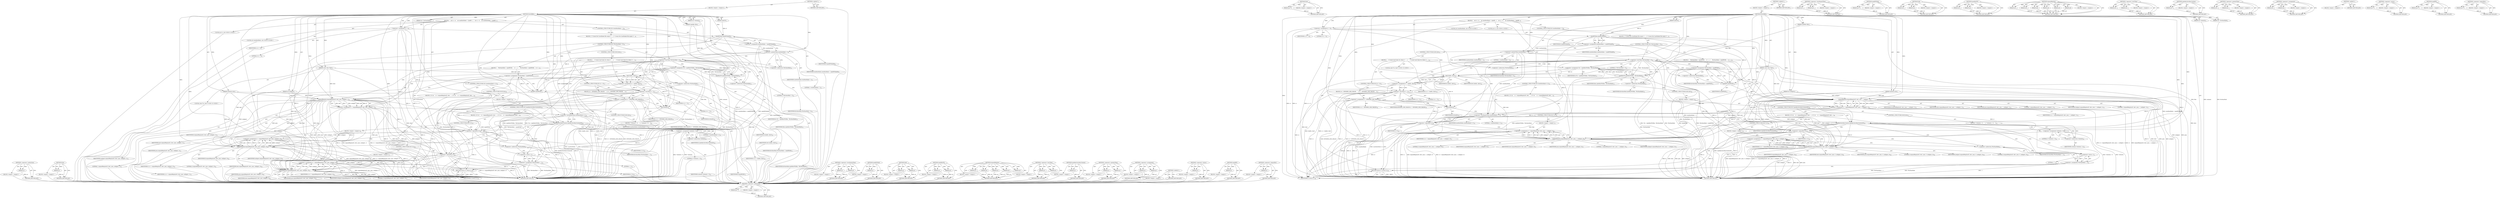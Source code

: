 digraph "&lt;operator&gt;.logicalNot" {
vulnerable_168 [label=<(METHOD,&lt;operator&gt;.indirection)>];
vulnerable_169 [label=<(PARAM,p1)>];
vulnerable_170 [label=<(BLOCK,&lt;empty&gt;,&lt;empty&gt;)>];
vulnerable_171 [label=<(METHOD_RETURN,ANY)>];
vulnerable_194 [label=<(METHOD,free)>];
vulnerable_195 [label=<(PARAM,p1)>];
vulnerable_196 [label=<(BLOCK,&lt;empty&gt;,&lt;empty&gt;)>];
vulnerable_197 [label=<(METHOD_RETURN,ANY)>];
vulnerable_6 [label=<(METHOD,&lt;global&gt;)<SUB>1</SUB>>];
vulnerable_7 [label=<(BLOCK,&lt;empty&gt;,&lt;empty&gt;)<SUB>1</SUB>>];
vulnerable_8 [label=<(METHOD,fsmMkfile)<SUB>1</SUB>>];
vulnerable_9 [label=<(PARAM,rpmfi fi)<SUB>1</SUB>>];
vulnerable_10 [label=<(PARAM,const char *dest)<SUB>1</SUB>>];
vulnerable_11 [label=<(PARAM,rpmfiles files)<SUB>1</SUB>>];
vulnerable_12 [label=<(PARAM,rpmpsm psm)<SUB>2</SUB>>];
vulnerable_13 [label=<(PARAM,int nodigest)<SUB>2</SUB>>];
vulnerable_14 [label=<(PARAM,int *setmeta)<SUB>2</SUB>>];
vulnerable_15 [label=<(PARAM,int * firsthardlink)<SUB>3</SUB>>];
vulnerable_16 [label=<(BLOCK,{
    int rc = 0;
    int numHardlinks = rpmfiF...,{
    int rc = 0;
    int numHardlinks = rpmfiF...)<SUB>4</SUB>>];
vulnerable_17 [label="<(LOCAL,int rc: int)<SUB>5</SUB>>"];
vulnerable_18 [label=<(&lt;operator&gt;.assignment,rc = 0)<SUB>5</SUB>>];
vulnerable_19 [label=<(IDENTIFIER,rc,rc = 0)<SUB>5</SUB>>];
vulnerable_20 [label=<(LITERAL,0,rc = 0)<SUB>5</SUB>>];
vulnerable_21 [label="<(LOCAL,int numHardlinks: int)<SUB>6</SUB>>"];
vulnerable_22 [label=<(&lt;operator&gt;.assignment,numHardlinks = rpmfiFNlink(fi))<SUB>6</SUB>>];
vulnerable_23 [label=<(IDENTIFIER,numHardlinks,numHardlinks = rpmfiFNlink(fi))<SUB>6</SUB>>];
vulnerable_24 [label=<(rpmfiFNlink,rpmfiFNlink(fi))<SUB>6</SUB>>];
vulnerable_25 [label=<(IDENTIFIER,fi,rpmfiFNlink(fi))<SUB>6</SUB>>];
vulnerable_26 [label=<(CONTROL_STRUCTURE,IF,if (numHardlinks &gt; 1))<SUB>8</SUB>>];
vulnerable_27 [label=<(&lt;operator&gt;.greaterThan,numHardlinks &gt; 1)<SUB>8</SUB>>];
vulnerable_28 [label=<(IDENTIFIER,numHardlinks,numHardlinks &gt; 1)<SUB>8</SUB>>];
vulnerable_29 [label=<(LITERAL,1,numHardlinks &gt; 1)<SUB>8</SUB>>];
vulnerable_30 [label=<(BLOCK,{
 	/* Create first hardlinked file empty */
 	...,{
 	/* Create first hardlinked file empty */
 	...)<SUB>8</SUB>>];
vulnerable_31 [label=<(CONTROL_STRUCTURE,IF,if (*firsthardlink &lt; 0))<SUB>10</SUB>>];
vulnerable_32 [label=<(&lt;operator&gt;.lessThan,*firsthardlink &lt; 0)<SUB>10</SUB>>];
vulnerable_33 [label=<(&lt;operator&gt;.indirection,*firsthardlink)<SUB>10</SUB>>];
vulnerable_34 [label=<(IDENTIFIER,firsthardlink,*firsthardlink &lt; 0)<SUB>10</SUB>>];
vulnerable_35 [label=<(LITERAL,0,*firsthardlink &lt; 0)<SUB>10</SUB>>];
vulnerable_36 [label=<(BLOCK,{
 	    *firsthardlink = rpmfiFX(fi);
	    rc =...,{
 	    *firsthardlink = rpmfiFX(fi);
	    rc =...)<SUB>10</SUB>>];
vulnerable_37 [label=<(&lt;operator&gt;.assignment,*firsthardlink = rpmfiFX(fi))<SUB>11</SUB>>];
vulnerable_38 [label=<(&lt;operator&gt;.indirection,*firsthardlink)<SUB>11</SUB>>];
vulnerable_39 [label=<(IDENTIFIER,firsthardlink,*firsthardlink = rpmfiFX(fi))<SUB>11</SUB>>];
vulnerable_40 [label=<(rpmfiFX,rpmfiFX(fi))<SUB>11</SUB>>];
vulnerable_41 [label=<(IDENTIFIER,fi,rpmfiFX(fi))<SUB>11</SUB>>];
vulnerable_42 [label=<(&lt;operator&gt;.assignment,rc = expandRegular(fi, dest, psm, nodigest, 1))<SUB>12</SUB>>];
vulnerable_43 [label=<(IDENTIFIER,rc,rc = expandRegular(fi, dest, psm, nodigest, 1))<SUB>12</SUB>>];
vulnerable_44 [label=<(expandRegular,expandRegular(fi, dest, psm, nodigest, 1))<SUB>12</SUB>>];
vulnerable_45 [label=<(IDENTIFIER,fi,expandRegular(fi, dest, psm, nodigest, 1))<SUB>12</SUB>>];
vulnerable_46 [label=<(IDENTIFIER,dest,expandRegular(fi, dest, psm, nodigest, 1))<SUB>12</SUB>>];
vulnerable_47 [label=<(IDENTIFIER,psm,expandRegular(fi, dest, psm, nodigest, 1))<SUB>12</SUB>>];
vulnerable_48 [label=<(IDENTIFIER,nodigest,expandRegular(fi, dest, psm, nodigest, 1))<SUB>12</SUB>>];
vulnerable_49 [label=<(LITERAL,1,expandRegular(fi, dest, psm, nodigest, 1))<SUB>12</SUB>>];
vulnerable_50 [label=<(CONTROL_STRUCTURE,ELSE,else)<SUB>13</SUB>>];
vulnerable_51 [label=<(BLOCK,{
 	    /* Create hard links for others */
 	  ...,{
 	    /* Create hard links for others */
 	  ...)<SUB>13</SUB>>];
vulnerable_52 [label="<(LOCAL,char* fn: char*)<SUB>15</SUB>>"];
vulnerable_53 [label=<(&lt;operator&gt;.assignment,*fn = rpmfilesFN(files, *firsthardlink))<SUB>15</SUB>>];
vulnerable_54 [label=<(IDENTIFIER,fn,*fn = rpmfilesFN(files, *firsthardlink))<SUB>15</SUB>>];
vulnerable_55 [label=<(rpmfilesFN,rpmfilesFN(files, *firsthardlink))<SUB>15</SUB>>];
vulnerable_56 [label=<(IDENTIFIER,files,rpmfilesFN(files, *firsthardlink))<SUB>15</SUB>>];
vulnerable_57 [label=<(&lt;operator&gt;.indirection,*firsthardlink)<SUB>15</SUB>>];
vulnerable_58 [label=<(IDENTIFIER,firsthardlink,rpmfilesFN(files, *firsthardlink))<SUB>15</SUB>>];
vulnerable_59 [label=<(&lt;operator&gt;.assignment,rc = link(fn, dest))<SUB>16</SUB>>];
vulnerable_60 [label=<(IDENTIFIER,rc,rc = link(fn, dest))<SUB>16</SUB>>];
vulnerable_61 [label=<(link,link(fn, dest))<SUB>16</SUB>>];
vulnerable_62 [label=<(IDENTIFIER,fn,link(fn, dest))<SUB>16</SUB>>];
vulnerable_63 [label=<(IDENTIFIER,dest,link(fn, dest))<SUB>16</SUB>>];
vulnerable_64 [label=<(CONTROL_STRUCTURE,IF,if (rc &lt; 0))<SUB>17</SUB>>];
vulnerable_65 [label=<(&lt;operator&gt;.lessThan,rc &lt; 0)<SUB>17</SUB>>];
vulnerable_66 [label=<(IDENTIFIER,rc,rc &lt; 0)<SUB>17</SUB>>];
vulnerable_67 [label=<(LITERAL,0,rc &lt; 0)<SUB>17</SUB>>];
vulnerable_68 [label=<(BLOCK,{
		rc = RPMERR_LINK_FAILED;
	    },{
		rc = RPMERR_LINK_FAILED;
	    })<SUB>17</SUB>>];
vulnerable_69 [label=<(&lt;operator&gt;.assignment,rc = RPMERR_LINK_FAILED)<SUB>18</SUB>>];
vulnerable_70 [label=<(IDENTIFIER,rc,rc = RPMERR_LINK_FAILED)<SUB>18</SUB>>];
vulnerable_71 [label=<(IDENTIFIER,RPMERR_LINK_FAILED,rc = RPMERR_LINK_FAILED)<SUB>18</SUB>>];
vulnerable_72 [label=<(free,free(fn))<SUB>20</SUB>>];
vulnerable_73 [label=<(IDENTIFIER,fn,free(fn))<SUB>20</SUB>>];
vulnerable_74 [label=<(CONTROL_STRUCTURE,IF,if (numHardlinks&lt;=1))<SUB>25</SUB>>];
vulnerable_75 [label=<(&lt;operator&gt;.lessEqualsThan,numHardlinks&lt;=1)<SUB>25</SUB>>];
vulnerable_76 [label=<(IDENTIFIER,numHardlinks,numHardlinks&lt;=1)<SUB>25</SUB>>];
vulnerable_77 [label=<(LITERAL,1,numHardlinks&lt;=1)<SUB>25</SUB>>];
vulnerable_78 [label=<(BLOCK,{
 	if (!rc)
	    rc = expandRegular(fi, dest, ...,{
 	if (!rc)
	    rc = expandRegular(fi, dest, ...)<SUB>25</SUB>>];
vulnerable_79 [label=<(CONTROL_STRUCTURE,IF,if (!rc))<SUB>26</SUB>>];
vulnerable_80 [label=<(&lt;operator&gt;.logicalNot,!rc)<SUB>26</SUB>>];
vulnerable_81 [label=<(IDENTIFIER,rc,!rc)<SUB>26</SUB>>];
vulnerable_82 [label=<(BLOCK,&lt;empty&gt;,&lt;empty&gt;)<SUB>27</SUB>>];
vulnerable_83 [label=<(&lt;operator&gt;.assignment,rc = expandRegular(fi, dest, psm, nodigest, 0))<SUB>27</SUB>>];
vulnerable_84 [label=<(IDENTIFIER,rc,rc = expandRegular(fi, dest, psm, nodigest, 0))<SUB>27</SUB>>];
vulnerable_85 [label=<(expandRegular,expandRegular(fi, dest, psm, nodigest, 0))<SUB>27</SUB>>];
vulnerable_86 [label=<(IDENTIFIER,fi,expandRegular(fi, dest, psm, nodigest, 0))<SUB>27</SUB>>];
vulnerable_87 [label=<(IDENTIFIER,dest,expandRegular(fi, dest, psm, nodigest, 0))<SUB>27</SUB>>];
vulnerable_88 [label=<(IDENTIFIER,psm,expandRegular(fi, dest, psm, nodigest, 0))<SUB>27</SUB>>];
vulnerable_89 [label=<(IDENTIFIER,nodigest,expandRegular(fi, dest, psm, nodigest, 0))<SUB>27</SUB>>];
vulnerable_90 [label=<(LITERAL,0,expandRegular(fi, dest, psm, nodigest, 0))<SUB>27</SUB>>];
vulnerable_91 [label=<(CONTROL_STRUCTURE,ELSE,else)<SUB>28</SUB>>];
vulnerable_92 [label=<(BLOCK,&lt;empty&gt;,&lt;empty&gt;)<SUB>28</SUB>>];
vulnerable_93 [label=<(CONTROL_STRUCTURE,IF,if (rpmfiArchiveHasContent(fi)))<SUB>28</SUB>>];
vulnerable_94 [label=<(rpmfiArchiveHasContent,rpmfiArchiveHasContent(fi))<SUB>28</SUB>>];
vulnerable_95 [label=<(IDENTIFIER,fi,rpmfiArchiveHasContent(fi))<SUB>28</SUB>>];
vulnerable_96 [label=<(BLOCK,{
 	if (!rc)
	    rc = expandRegular(fi, dest, ...,{
 	if (!rc)
	    rc = expandRegular(fi, dest, ...)<SUB>28</SUB>>];
vulnerable_97 [label=<(CONTROL_STRUCTURE,IF,if (!rc))<SUB>29</SUB>>];
vulnerable_98 [label=<(&lt;operator&gt;.logicalNot,!rc)<SUB>29</SUB>>];
vulnerable_99 [label=<(IDENTIFIER,rc,!rc)<SUB>29</SUB>>];
vulnerable_100 [label=<(BLOCK,&lt;empty&gt;,&lt;empty&gt;)<SUB>30</SUB>>];
vulnerable_101 [label=<(&lt;operator&gt;.assignment,rc = expandRegular(fi, dest, psm, nodigest, 0))<SUB>30</SUB>>];
vulnerable_102 [label=<(IDENTIFIER,rc,rc = expandRegular(fi, dest, psm, nodigest, 0))<SUB>30</SUB>>];
vulnerable_103 [label=<(expandRegular,expandRegular(fi, dest, psm, nodigest, 0))<SUB>30</SUB>>];
vulnerable_104 [label=<(IDENTIFIER,fi,expandRegular(fi, dest, psm, nodigest, 0))<SUB>30</SUB>>];
vulnerable_105 [label=<(IDENTIFIER,dest,expandRegular(fi, dest, psm, nodigest, 0))<SUB>30</SUB>>];
vulnerable_106 [label=<(IDENTIFIER,psm,expandRegular(fi, dest, psm, nodigest, 0))<SUB>30</SUB>>];
vulnerable_107 [label=<(IDENTIFIER,nodigest,expandRegular(fi, dest, psm, nodigest, 0))<SUB>30</SUB>>];
vulnerable_108 [label=<(LITERAL,0,expandRegular(fi, dest, psm, nodigest, 0))<SUB>30</SUB>>];
vulnerable_109 [label=<(&lt;operator&gt;.assignment,*firsthardlink = -1)<SUB>31</SUB>>];
vulnerable_110 [label=<(&lt;operator&gt;.indirection,*firsthardlink)<SUB>31</SUB>>];
vulnerable_111 [label=<(IDENTIFIER,firsthardlink,*firsthardlink = -1)<SUB>31</SUB>>];
vulnerable_112 [label=<(&lt;operator&gt;.minus,-1)<SUB>31</SUB>>];
vulnerable_113 [label=<(LITERAL,1,-1)<SUB>31</SUB>>];
vulnerable_114 [label=<(CONTROL_STRUCTURE,ELSE,else)<SUB>32</SUB>>];
vulnerable_115 [label=<(BLOCK,{
 	*setmeta = 0;
    },{
 	*setmeta = 0;
    })<SUB>32</SUB>>];
vulnerable_116 [label=<(&lt;operator&gt;.assignment,*setmeta = 0)<SUB>33</SUB>>];
vulnerable_117 [label=<(&lt;operator&gt;.indirection,*setmeta)<SUB>33</SUB>>];
vulnerable_118 [label=<(IDENTIFIER,setmeta,*setmeta = 0)<SUB>33</SUB>>];
vulnerable_119 [label=<(LITERAL,0,*setmeta = 0)<SUB>33</SUB>>];
vulnerable_120 [label=<(RETURN,return rc;,return rc;)<SUB>36</SUB>>];
vulnerable_121 [label=<(IDENTIFIER,rc,return rc;)<SUB>36</SUB>>];
vulnerable_122 [label=<(METHOD_RETURN,int)<SUB>1</SUB>>];
vulnerable_124 [label=<(METHOD_RETURN,ANY)<SUB>1</SUB>>];
vulnerable_198 [label=<(METHOD,&lt;operator&gt;.lessEqualsThan)>];
vulnerable_199 [label=<(PARAM,p1)>];
vulnerable_200 [label=<(PARAM,p2)>];
vulnerable_201 [label=<(BLOCK,&lt;empty&gt;,&lt;empty&gt;)>];
vulnerable_202 [label=<(METHOD_RETURN,ANY)>];
vulnerable_154 [label=<(METHOD,rpmfiFNlink)>];
vulnerable_155 [label=<(PARAM,p1)>];
vulnerable_156 [label=<(BLOCK,&lt;empty&gt;,&lt;empty&gt;)>];
vulnerable_157 [label=<(METHOD_RETURN,ANY)>];
vulnerable_189 [label=<(METHOD,link)>];
vulnerable_190 [label=<(PARAM,p1)>];
vulnerable_191 [label=<(PARAM,p2)>];
vulnerable_192 [label=<(BLOCK,&lt;empty&gt;,&lt;empty&gt;)>];
vulnerable_193 [label=<(METHOD_RETURN,ANY)>];
vulnerable_184 [label=<(METHOD,rpmfilesFN)>];
vulnerable_185 [label=<(PARAM,p1)>];
vulnerable_186 [label=<(PARAM,p2)>];
vulnerable_187 [label=<(BLOCK,&lt;empty&gt;,&lt;empty&gt;)>];
vulnerable_188 [label=<(METHOD_RETURN,ANY)>];
vulnerable_176 [label=<(METHOD,expandRegular)>];
vulnerable_177 [label=<(PARAM,p1)>];
vulnerable_178 [label=<(PARAM,p2)>];
vulnerable_179 [label=<(PARAM,p3)>];
vulnerable_180 [label=<(PARAM,p4)>];
vulnerable_181 [label=<(PARAM,p5)>];
vulnerable_182 [label=<(BLOCK,&lt;empty&gt;,&lt;empty&gt;)>];
vulnerable_183 [label=<(METHOD_RETURN,ANY)>];
vulnerable_163 [label=<(METHOD,&lt;operator&gt;.lessThan)>];
vulnerable_164 [label=<(PARAM,p1)>];
vulnerable_165 [label=<(PARAM,p2)>];
vulnerable_166 [label=<(BLOCK,&lt;empty&gt;,&lt;empty&gt;)>];
vulnerable_167 [label=<(METHOD_RETURN,ANY)>];
vulnerable_207 [label=<(METHOD,rpmfiArchiveHasContent)>];
vulnerable_208 [label=<(PARAM,p1)>];
vulnerable_209 [label=<(BLOCK,&lt;empty&gt;,&lt;empty&gt;)>];
vulnerable_210 [label=<(METHOD_RETURN,ANY)>];
vulnerable_158 [label=<(METHOD,&lt;operator&gt;.greaterThan)>];
vulnerable_159 [label=<(PARAM,p1)>];
vulnerable_160 [label=<(PARAM,p2)>];
vulnerable_161 [label=<(BLOCK,&lt;empty&gt;,&lt;empty&gt;)>];
vulnerable_162 [label=<(METHOD_RETURN,ANY)>];
vulnerable_149 [label=<(METHOD,&lt;operator&gt;.assignment)>];
vulnerable_150 [label=<(PARAM,p1)>];
vulnerable_151 [label=<(PARAM,p2)>];
vulnerable_152 [label=<(BLOCK,&lt;empty&gt;,&lt;empty&gt;)>];
vulnerable_153 [label=<(METHOD_RETURN,ANY)>];
vulnerable_143 [label=<(METHOD,&lt;global&gt;)<SUB>1</SUB>>];
vulnerable_144 [label=<(BLOCK,&lt;empty&gt;,&lt;empty&gt;)>];
vulnerable_145 [label=<(METHOD_RETURN,ANY)>];
vulnerable_211 [label=<(METHOD,&lt;operator&gt;.minus)>];
vulnerable_212 [label=<(PARAM,p1)>];
vulnerable_213 [label=<(BLOCK,&lt;empty&gt;,&lt;empty&gt;)>];
vulnerable_214 [label=<(METHOD_RETURN,ANY)>];
vulnerable_172 [label=<(METHOD,rpmfiFX)>];
vulnerable_173 [label=<(PARAM,p1)>];
vulnerable_174 [label=<(BLOCK,&lt;empty&gt;,&lt;empty&gt;)>];
vulnerable_175 [label=<(METHOD_RETURN,ANY)>];
vulnerable_203 [label=<(METHOD,&lt;operator&gt;.logicalNot)>];
vulnerable_204 [label=<(PARAM,p1)>];
vulnerable_205 [label=<(BLOCK,&lt;empty&gt;,&lt;empty&gt;)>];
vulnerable_206 [label=<(METHOD_RETURN,ANY)>];
fixed_171 [label=<(METHOD,&lt;operator&gt;.indirection)>];
fixed_172 [label=<(PARAM,p1)>];
fixed_173 [label=<(BLOCK,&lt;empty&gt;,&lt;empty&gt;)>];
fixed_174 [label=<(METHOD_RETURN,ANY)>];
fixed_198 [label=<(METHOD,free)>];
fixed_199 [label=<(PARAM,p1)>];
fixed_200 [label=<(BLOCK,&lt;empty&gt;,&lt;empty&gt;)>];
fixed_201 [label=<(METHOD_RETURN,ANY)>];
fixed_6 [label=<(METHOD,&lt;global&gt;)<SUB>1</SUB>>];
fixed_7 [label=<(BLOCK,&lt;empty&gt;,&lt;empty&gt;)<SUB>1</SUB>>];
fixed_8 [label=<(METHOD,fsmMkfile)<SUB>1</SUB>>];
fixed_9 [label=<(PARAM,rpmfi fi)<SUB>1</SUB>>];
fixed_10 [label=<(PARAM,const char *dest)<SUB>1</SUB>>];
fixed_11 [label=<(PARAM,rpmfiles files)<SUB>1</SUB>>];
fixed_12 [label=<(PARAM,rpmpsm psm)<SUB>2</SUB>>];
fixed_13 [label=<(PARAM,int nodigest)<SUB>2</SUB>>];
fixed_14 [label=<(PARAM,int *setmeta)<SUB>2</SUB>>];
fixed_15 [label=<(PARAM,int * firsthardlink)<SUB>3</SUB>>];
fixed_16 [label=<(BLOCK,{
    int rc = 0;
    int numHardlinks = rpmfiF...,{
    int rc = 0;
    int numHardlinks = rpmfiF...)<SUB>4</SUB>>];
fixed_17 [label="<(LOCAL,int rc: int)<SUB>5</SUB>>"];
fixed_18 [label=<(&lt;operator&gt;.assignment,rc = 0)<SUB>5</SUB>>];
fixed_19 [label=<(IDENTIFIER,rc,rc = 0)<SUB>5</SUB>>];
fixed_20 [label=<(LITERAL,0,rc = 0)<SUB>5</SUB>>];
fixed_21 [label="<(LOCAL,int numHardlinks: int)<SUB>6</SUB>>"];
fixed_22 [label=<(&lt;operator&gt;.assignment,numHardlinks = rpmfiFNlink(fi))<SUB>6</SUB>>];
fixed_23 [label=<(IDENTIFIER,numHardlinks,numHardlinks = rpmfiFNlink(fi))<SUB>6</SUB>>];
fixed_24 [label=<(rpmfiFNlink,rpmfiFNlink(fi))<SUB>6</SUB>>];
fixed_25 [label=<(IDENTIFIER,fi,rpmfiFNlink(fi))<SUB>6</SUB>>];
fixed_26 [label=<(CONTROL_STRUCTURE,IF,if (numHardlinks &gt; 1))<SUB>8</SUB>>];
fixed_27 [label=<(&lt;operator&gt;.greaterThan,numHardlinks &gt; 1)<SUB>8</SUB>>];
fixed_28 [label=<(IDENTIFIER,numHardlinks,numHardlinks &gt; 1)<SUB>8</SUB>>];
fixed_29 [label=<(LITERAL,1,numHardlinks &gt; 1)<SUB>8</SUB>>];
fixed_30 [label=<(BLOCK,{
 	/* Create first hardlinked file empty */
 	...,{
 	/* Create first hardlinked file empty */
 	...)<SUB>8</SUB>>];
fixed_31 [label=<(CONTROL_STRUCTURE,IF,if (*firsthardlink &lt; 0))<SUB>10</SUB>>];
fixed_32 [label=<(&lt;operator&gt;.lessThan,*firsthardlink &lt; 0)<SUB>10</SUB>>];
fixed_33 [label=<(&lt;operator&gt;.indirection,*firsthardlink)<SUB>10</SUB>>];
fixed_34 [label=<(IDENTIFIER,firsthardlink,*firsthardlink &lt; 0)<SUB>10</SUB>>];
fixed_35 [label=<(LITERAL,0,*firsthardlink &lt; 0)<SUB>10</SUB>>];
fixed_36 [label=<(BLOCK,{
 	    *firsthardlink = rpmfiFX(fi);
	    rc =...,{
 	    *firsthardlink = rpmfiFX(fi);
	    rc =...)<SUB>10</SUB>>];
fixed_37 [label=<(&lt;operator&gt;.assignment,*firsthardlink = rpmfiFX(fi))<SUB>11</SUB>>];
fixed_38 [label=<(&lt;operator&gt;.indirection,*firsthardlink)<SUB>11</SUB>>];
fixed_39 [label=<(IDENTIFIER,firsthardlink,*firsthardlink = rpmfiFX(fi))<SUB>11</SUB>>];
fixed_40 [label=<(rpmfiFX,rpmfiFX(fi))<SUB>11</SUB>>];
fixed_41 [label=<(IDENTIFIER,fi,rpmfiFX(fi))<SUB>11</SUB>>];
fixed_42 [label=<(&lt;operator&gt;.assignment,rc = expandRegular(fi, dest, psm, 1, nodigest, 1))<SUB>12</SUB>>];
fixed_43 [label=<(IDENTIFIER,rc,rc = expandRegular(fi, dest, psm, 1, nodigest, 1))<SUB>12</SUB>>];
fixed_44 [label=<(expandRegular,expandRegular(fi, dest, psm, 1, nodigest, 1))<SUB>12</SUB>>];
fixed_45 [label=<(IDENTIFIER,fi,expandRegular(fi, dest, psm, 1, nodigest, 1))<SUB>12</SUB>>];
fixed_46 [label=<(IDENTIFIER,dest,expandRegular(fi, dest, psm, 1, nodigest, 1))<SUB>12</SUB>>];
fixed_47 [label=<(IDENTIFIER,psm,expandRegular(fi, dest, psm, 1, nodigest, 1))<SUB>12</SUB>>];
fixed_48 [label=<(LITERAL,1,expandRegular(fi, dest, psm, 1, nodigest, 1))<SUB>12</SUB>>];
fixed_49 [label=<(IDENTIFIER,nodigest,expandRegular(fi, dest, psm, 1, nodigest, 1))<SUB>12</SUB>>];
fixed_50 [label=<(LITERAL,1,expandRegular(fi, dest, psm, 1, nodigest, 1))<SUB>12</SUB>>];
fixed_51 [label=<(CONTROL_STRUCTURE,ELSE,else)<SUB>13</SUB>>];
fixed_52 [label=<(BLOCK,{
 	    /* Create hard links for others */
 	  ...,{
 	    /* Create hard links for others */
 	  ...)<SUB>13</SUB>>];
fixed_53 [label="<(LOCAL,char* fn: char*)<SUB>15</SUB>>"];
fixed_54 [label=<(&lt;operator&gt;.assignment,*fn = rpmfilesFN(files, *firsthardlink))<SUB>15</SUB>>];
fixed_55 [label=<(IDENTIFIER,fn,*fn = rpmfilesFN(files, *firsthardlink))<SUB>15</SUB>>];
fixed_56 [label=<(rpmfilesFN,rpmfilesFN(files, *firsthardlink))<SUB>15</SUB>>];
fixed_57 [label=<(IDENTIFIER,files,rpmfilesFN(files, *firsthardlink))<SUB>15</SUB>>];
fixed_58 [label=<(&lt;operator&gt;.indirection,*firsthardlink)<SUB>15</SUB>>];
fixed_59 [label=<(IDENTIFIER,firsthardlink,rpmfilesFN(files, *firsthardlink))<SUB>15</SUB>>];
fixed_60 [label=<(&lt;operator&gt;.assignment,rc = link(fn, dest))<SUB>16</SUB>>];
fixed_61 [label=<(IDENTIFIER,rc,rc = link(fn, dest))<SUB>16</SUB>>];
fixed_62 [label=<(link,link(fn, dest))<SUB>16</SUB>>];
fixed_63 [label=<(IDENTIFIER,fn,link(fn, dest))<SUB>16</SUB>>];
fixed_64 [label=<(IDENTIFIER,dest,link(fn, dest))<SUB>16</SUB>>];
fixed_65 [label=<(CONTROL_STRUCTURE,IF,if (rc &lt; 0))<SUB>17</SUB>>];
fixed_66 [label=<(&lt;operator&gt;.lessThan,rc &lt; 0)<SUB>17</SUB>>];
fixed_67 [label=<(IDENTIFIER,rc,rc &lt; 0)<SUB>17</SUB>>];
fixed_68 [label=<(LITERAL,0,rc &lt; 0)<SUB>17</SUB>>];
fixed_69 [label=<(BLOCK,{
		rc = RPMERR_LINK_FAILED;
	    },{
		rc = RPMERR_LINK_FAILED;
	    })<SUB>17</SUB>>];
fixed_70 [label=<(&lt;operator&gt;.assignment,rc = RPMERR_LINK_FAILED)<SUB>18</SUB>>];
fixed_71 [label=<(IDENTIFIER,rc,rc = RPMERR_LINK_FAILED)<SUB>18</SUB>>];
fixed_72 [label=<(IDENTIFIER,RPMERR_LINK_FAILED,rc = RPMERR_LINK_FAILED)<SUB>18</SUB>>];
fixed_73 [label=<(free,free(fn))<SUB>20</SUB>>];
fixed_74 [label=<(IDENTIFIER,fn,free(fn))<SUB>20</SUB>>];
fixed_75 [label=<(CONTROL_STRUCTURE,IF,if (numHardlinks&lt;=1))<SUB>25</SUB>>];
fixed_76 [label=<(&lt;operator&gt;.lessEqualsThan,numHardlinks&lt;=1)<SUB>25</SUB>>];
fixed_77 [label=<(IDENTIFIER,numHardlinks,numHardlinks&lt;=1)<SUB>25</SUB>>];
fixed_78 [label=<(LITERAL,1,numHardlinks&lt;=1)<SUB>25</SUB>>];
fixed_79 [label=<(BLOCK,{
 	if (!rc)
	    rc = expandRegular(fi, dest, ...,{
 	if (!rc)
	    rc = expandRegular(fi, dest, ...)<SUB>25</SUB>>];
fixed_80 [label=<(CONTROL_STRUCTURE,IF,if (!rc))<SUB>26</SUB>>];
fixed_81 [label=<(&lt;operator&gt;.logicalNot,!rc)<SUB>26</SUB>>];
fixed_82 [label=<(IDENTIFIER,rc,!rc)<SUB>26</SUB>>];
fixed_83 [label=<(BLOCK,&lt;empty&gt;,&lt;empty&gt;)<SUB>27</SUB>>];
fixed_84 [label=<(&lt;operator&gt;.assignment,rc = expandRegular(fi, dest, psm, 1, nodigest, 0))<SUB>27</SUB>>];
fixed_85 [label=<(IDENTIFIER,rc,rc = expandRegular(fi, dest, psm, 1, nodigest, 0))<SUB>27</SUB>>];
fixed_86 [label=<(expandRegular,expandRegular(fi, dest, psm, 1, nodigest, 0))<SUB>27</SUB>>];
fixed_87 [label=<(IDENTIFIER,fi,expandRegular(fi, dest, psm, 1, nodigest, 0))<SUB>27</SUB>>];
fixed_88 [label=<(IDENTIFIER,dest,expandRegular(fi, dest, psm, 1, nodigest, 0))<SUB>27</SUB>>];
fixed_89 [label=<(IDENTIFIER,psm,expandRegular(fi, dest, psm, 1, nodigest, 0))<SUB>27</SUB>>];
fixed_90 [label=<(LITERAL,1,expandRegular(fi, dest, psm, 1, nodigest, 0))<SUB>27</SUB>>];
fixed_91 [label=<(IDENTIFIER,nodigest,expandRegular(fi, dest, psm, 1, nodigest, 0))<SUB>27</SUB>>];
fixed_92 [label=<(LITERAL,0,expandRegular(fi, dest, psm, 1, nodigest, 0))<SUB>27</SUB>>];
fixed_93 [label=<(CONTROL_STRUCTURE,ELSE,else)<SUB>28</SUB>>];
fixed_94 [label=<(BLOCK,&lt;empty&gt;,&lt;empty&gt;)<SUB>28</SUB>>];
fixed_95 [label=<(CONTROL_STRUCTURE,IF,if (rpmfiArchiveHasContent(fi)))<SUB>28</SUB>>];
fixed_96 [label=<(rpmfiArchiveHasContent,rpmfiArchiveHasContent(fi))<SUB>28</SUB>>];
fixed_97 [label=<(IDENTIFIER,fi,rpmfiArchiveHasContent(fi))<SUB>28</SUB>>];
fixed_98 [label=<(BLOCK,{
 	if (!rc)
	    rc = expandRegular(fi, dest, ...,{
 	if (!rc)
	    rc = expandRegular(fi, dest, ...)<SUB>28</SUB>>];
fixed_99 [label=<(CONTROL_STRUCTURE,IF,if (!rc))<SUB>29</SUB>>];
fixed_100 [label=<(&lt;operator&gt;.logicalNot,!rc)<SUB>29</SUB>>];
fixed_101 [label=<(IDENTIFIER,rc,!rc)<SUB>29</SUB>>];
fixed_102 [label=<(BLOCK,&lt;empty&gt;,&lt;empty&gt;)<SUB>30</SUB>>];
fixed_103 [label=<(&lt;operator&gt;.assignment,rc = expandRegular(fi, dest, psm, 0, nodigest, 0))<SUB>30</SUB>>];
fixed_104 [label=<(IDENTIFIER,rc,rc = expandRegular(fi, dest, psm, 0, nodigest, 0))<SUB>30</SUB>>];
fixed_105 [label=<(expandRegular,expandRegular(fi, dest, psm, 0, nodigest, 0))<SUB>30</SUB>>];
fixed_106 [label=<(IDENTIFIER,fi,expandRegular(fi, dest, psm, 0, nodigest, 0))<SUB>30</SUB>>];
fixed_107 [label=<(IDENTIFIER,dest,expandRegular(fi, dest, psm, 0, nodigest, 0))<SUB>30</SUB>>];
fixed_108 [label=<(IDENTIFIER,psm,expandRegular(fi, dest, psm, 0, nodigest, 0))<SUB>30</SUB>>];
fixed_109 [label=<(LITERAL,0,expandRegular(fi, dest, psm, 0, nodigest, 0))<SUB>30</SUB>>];
fixed_110 [label=<(IDENTIFIER,nodigest,expandRegular(fi, dest, psm, 0, nodigest, 0))<SUB>30</SUB>>];
fixed_111 [label=<(LITERAL,0,expandRegular(fi, dest, psm, 0, nodigest, 0))<SUB>30</SUB>>];
fixed_112 [label=<(&lt;operator&gt;.assignment,*firsthardlink = -1)<SUB>31</SUB>>];
fixed_113 [label=<(&lt;operator&gt;.indirection,*firsthardlink)<SUB>31</SUB>>];
fixed_114 [label=<(IDENTIFIER,firsthardlink,*firsthardlink = -1)<SUB>31</SUB>>];
fixed_115 [label=<(&lt;operator&gt;.minus,-1)<SUB>31</SUB>>];
fixed_116 [label=<(LITERAL,1,-1)<SUB>31</SUB>>];
fixed_117 [label=<(CONTROL_STRUCTURE,ELSE,else)<SUB>32</SUB>>];
fixed_118 [label=<(BLOCK,{
 	*setmeta = 0;
    },{
 	*setmeta = 0;
    })<SUB>32</SUB>>];
fixed_119 [label=<(&lt;operator&gt;.assignment,*setmeta = 0)<SUB>33</SUB>>];
fixed_120 [label=<(&lt;operator&gt;.indirection,*setmeta)<SUB>33</SUB>>];
fixed_121 [label=<(IDENTIFIER,setmeta,*setmeta = 0)<SUB>33</SUB>>];
fixed_122 [label=<(LITERAL,0,*setmeta = 0)<SUB>33</SUB>>];
fixed_123 [label=<(RETURN,return rc;,return rc;)<SUB>36</SUB>>];
fixed_124 [label=<(IDENTIFIER,rc,return rc;)<SUB>36</SUB>>];
fixed_125 [label=<(METHOD_RETURN,int)<SUB>1</SUB>>];
fixed_127 [label=<(METHOD_RETURN,ANY)<SUB>1</SUB>>];
fixed_202 [label=<(METHOD,&lt;operator&gt;.lessEqualsThan)>];
fixed_203 [label=<(PARAM,p1)>];
fixed_204 [label=<(PARAM,p2)>];
fixed_205 [label=<(BLOCK,&lt;empty&gt;,&lt;empty&gt;)>];
fixed_206 [label=<(METHOD_RETURN,ANY)>];
fixed_157 [label=<(METHOD,rpmfiFNlink)>];
fixed_158 [label=<(PARAM,p1)>];
fixed_159 [label=<(BLOCK,&lt;empty&gt;,&lt;empty&gt;)>];
fixed_160 [label=<(METHOD_RETURN,ANY)>];
fixed_193 [label=<(METHOD,link)>];
fixed_194 [label=<(PARAM,p1)>];
fixed_195 [label=<(PARAM,p2)>];
fixed_196 [label=<(BLOCK,&lt;empty&gt;,&lt;empty&gt;)>];
fixed_197 [label=<(METHOD_RETURN,ANY)>];
fixed_188 [label=<(METHOD,rpmfilesFN)>];
fixed_189 [label=<(PARAM,p1)>];
fixed_190 [label=<(PARAM,p2)>];
fixed_191 [label=<(BLOCK,&lt;empty&gt;,&lt;empty&gt;)>];
fixed_192 [label=<(METHOD_RETURN,ANY)>];
fixed_179 [label=<(METHOD,expandRegular)>];
fixed_180 [label=<(PARAM,p1)>];
fixed_181 [label=<(PARAM,p2)>];
fixed_182 [label=<(PARAM,p3)>];
fixed_183 [label=<(PARAM,p4)>];
fixed_184 [label=<(PARAM,p5)>];
fixed_185 [label=<(PARAM,p6)>];
fixed_186 [label=<(BLOCK,&lt;empty&gt;,&lt;empty&gt;)>];
fixed_187 [label=<(METHOD_RETURN,ANY)>];
fixed_166 [label=<(METHOD,&lt;operator&gt;.lessThan)>];
fixed_167 [label=<(PARAM,p1)>];
fixed_168 [label=<(PARAM,p2)>];
fixed_169 [label=<(BLOCK,&lt;empty&gt;,&lt;empty&gt;)>];
fixed_170 [label=<(METHOD_RETURN,ANY)>];
fixed_211 [label=<(METHOD,rpmfiArchiveHasContent)>];
fixed_212 [label=<(PARAM,p1)>];
fixed_213 [label=<(BLOCK,&lt;empty&gt;,&lt;empty&gt;)>];
fixed_214 [label=<(METHOD_RETURN,ANY)>];
fixed_161 [label=<(METHOD,&lt;operator&gt;.greaterThan)>];
fixed_162 [label=<(PARAM,p1)>];
fixed_163 [label=<(PARAM,p2)>];
fixed_164 [label=<(BLOCK,&lt;empty&gt;,&lt;empty&gt;)>];
fixed_165 [label=<(METHOD_RETURN,ANY)>];
fixed_152 [label=<(METHOD,&lt;operator&gt;.assignment)>];
fixed_153 [label=<(PARAM,p1)>];
fixed_154 [label=<(PARAM,p2)>];
fixed_155 [label=<(BLOCK,&lt;empty&gt;,&lt;empty&gt;)>];
fixed_156 [label=<(METHOD_RETURN,ANY)>];
fixed_146 [label=<(METHOD,&lt;global&gt;)<SUB>1</SUB>>];
fixed_147 [label=<(BLOCK,&lt;empty&gt;,&lt;empty&gt;)>];
fixed_148 [label=<(METHOD_RETURN,ANY)>];
fixed_215 [label=<(METHOD,&lt;operator&gt;.minus)>];
fixed_216 [label=<(PARAM,p1)>];
fixed_217 [label=<(BLOCK,&lt;empty&gt;,&lt;empty&gt;)>];
fixed_218 [label=<(METHOD_RETURN,ANY)>];
fixed_175 [label=<(METHOD,rpmfiFX)>];
fixed_176 [label=<(PARAM,p1)>];
fixed_177 [label=<(BLOCK,&lt;empty&gt;,&lt;empty&gt;)>];
fixed_178 [label=<(METHOD_RETURN,ANY)>];
fixed_207 [label=<(METHOD,&lt;operator&gt;.logicalNot)>];
fixed_208 [label=<(PARAM,p1)>];
fixed_209 [label=<(BLOCK,&lt;empty&gt;,&lt;empty&gt;)>];
fixed_210 [label=<(METHOD_RETURN,ANY)>];
vulnerable_168 -> vulnerable_169  [key=0, label="AST: "];
vulnerable_168 -> vulnerable_169  [key=1, label="DDG: "];
vulnerable_168 -> vulnerable_170  [key=0, label="AST: "];
vulnerable_168 -> vulnerable_171  [key=0, label="AST: "];
vulnerable_168 -> vulnerable_171  [key=1, label="CFG: "];
vulnerable_169 -> vulnerable_171  [key=0, label="DDG: p1"];
vulnerable_170 -> fixed_171  [key=0];
vulnerable_171 -> fixed_171  [key=0];
vulnerable_194 -> vulnerable_195  [key=0, label="AST: "];
vulnerable_194 -> vulnerable_195  [key=1, label="DDG: "];
vulnerable_194 -> vulnerable_196  [key=0, label="AST: "];
vulnerable_194 -> vulnerable_197  [key=0, label="AST: "];
vulnerable_194 -> vulnerable_197  [key=1, label="CFG: "];
vulnerable_195 -> vulnerable_197  [key=0, label="DDG: p1"];
vulnerable_196 -> fixed_171  [key=0];
vulnerable_197 -> fixed_171  [key=0];
vulnerable_6 -> vulnerable_7  [key=0, label="AST: "];
vulnerable_6 -> vulnerable_124  [key=0, label="AST: "];
vulnerable_6 -> vulnerable_124  [key=1, label="CFG: "];
vulnerable_7 -> vulnerable_8  [key=0, label="AST: "];
vulnerable_8 -> vulnerable_9  [key=0, label="AST: "];
vulnerable_8 -> vulnerable_9  [key=1, label="DDG: "];
vulnerable_8 -> vulnerable_10  [key=0, label="AST: "];
vulnerable_8 -> vulnerable_10  [key=1, label="DDG: "];
vulnerable_8 -> vulnerable_11  [key=0, label="AST: "];
vulnerable_8 -> vulnerable_11  [key=1, label="DDG: "];
vulnerable_8 -> vulnerable_12  [key=0, label="AST: "];
vulnerable_8 -> vulnerable_12  [key=1, label="DDG: "];
vulnerable_8 -> vulnerable_13  [key=0, label="AST: "];
vulnerable_8 -> vulnerable_13  [key=1, label="DDG: "];
vulnerable_8 -> vulnerable_14  [key=0, label="AST: "];
vulnerable_8 -> vulnerable_14  [key=1, label="DDG: "];
vulnerable_8 -> vulnerable_15  [key=0, label="AST: "];
vulnerable_8 -> vulnerable_15  [key=1, label="DDG: "];
vulnerable_8 -> vulnerable_16  [key=0, label="AST: "];
vulnerable_8 -> vulnerable_122  [key=0, label="AST: "];
vulnerable_8 -> vulnerable_18  [key=0, label="CFG: "];
vulnerable_8 -> vulnerable_18  [key=1, label="DDG: "];
vulnerable_8 -> vulnerable_121  [key=0, label="DDG: "];
vulnerable_8 -> vulnerable_24  [key=0, label="DDG: "];
vulnerable_8 -> vulnerable_27  [key=0, label="DDG: "];
vulnerable_8 -> vulnerable_75  [key=0, label="DDG: "];
vulnerable_8 -> vulnerable_32  [key=0, label="DDG: "];
vulnerable_8 -> vulnerable_80  [key=0, label="DDG: "];
vulnerable_8 -> vulnerable_94  [key=0, label="DDG: "];
vulnerable_8 -> vulnerable_40  [key=0, label="DDG: "];
vulnerable_8 -> vulnerable_44  [key=0, label="DDG: "];
vulnerable_8 -> vulnerable_72  [key=0, label="DDG: "];
vulnerable_8 -> vulnerable_85  [key=0, label="DDG: "];
vulnerable_8 -> vulnerable_116  [key=0, label="DDG: "];
vulnerable_8 -> vulnerable_55  [key=0, label="DDG: "];
vulnerable_8 -> vulnerable_61  [key=0, label="DDG: "];
vulnerable_8 -> vulnerable_65  [key=0, label="DDG: "];
vulnerable_8 -> vulnerable_69  [key=0, label="DDG: "];
vulnerable_8 -> vulnerable_98  [key=0, label="DDG: "];
vulnerable_8 -> vulnerable_112  [key=0, label="DDG: "];
vulnerable_8 -> vulnerable_103  [key=0, label="DDG: "];
vulnerable_9 -> vulnerable_24  [key=0, label="DDG: fi"];
vulnerable_10 -> vulnerable_122  [key=0, label="DDG: dest"];
vulnerable_10 -> vulnerable_44  [key=0, label="DDG: dest"];
vulnerable_10 -> vulnerable_85  [key=0, label="DDG: dest"];
vulnerable_10 -> vulnerable_61  [key=0, label="DDG: dest"];
vulnerable_10 -> vulnerable_103  [key=0, label="DDG: dest"];
vulnerable_11 -> vulnerable_122  [key=0, label="DDG: files"];
vulnerable_11 -> vulnerable_55  [key=0, label="DDG: files"];
vulnerable_12 -> vulnerable_122  [key=0, label="DDG: psm"];
vulnerable_12 -> vulnerable_44  [key=0, label="DDG: psm"];
vulnerable_12 -> vulnerable_85  [key=0, label="DDG: psm"];
vulnerable_12 -> vulnerable_103  [key=0, label="DDG: psm"];
vulnerable_13 -> vulnerable_122  [key=0, label="DDG: nodigest"];
vulnerable_13 -> vulnerable_44  [key=0, label="DDG: nodigest"];
vulnerable_13 -> vulnerable_85  [key=0, label="DDG: nodigest"];
vulnerable_13 -> vulnerable_103  [key=0, label="DDG: nodigest"];
vulnerable_14 -> vulnerable_122  [key=0, label="DDG: setmeta"];
vulnerable_15 -> vulnerable_122  [key=0, label="DDG: firsthardlink"];
vulnerable_16 -> vulnerable_17  [key=0, label="AST: "];
vulnerable_16 -> vulnerable_18  [key=0, label="AST: "];
vulnerable_16 -> vulnerable_21  [key=0, label="AST: "];
vulnerable_16 -> vulnerable_22  [key=0, label="AST: "];
vulnerable_16 -> vulnerable_26  [key=0, label="AST: "];
vulnerable_16 -> vulnerable_74  [key=0, label="AST: "];
vulnerable_16 -> vulnerable_120  [key=0, label="AST: "];
vulnerable_17 -> fixed_171  [key=0];
vulnerable_18 -> vulnerable_19  [key=0, label="AST: "];
vulnerable_18 -> vulnerable_20  [key=0, label="AST: "];
vulnerable_18 -> vulnerable_24  [key=0, label="CFG: "];
vulnerable_18 -> vulnerable_122  [key=0, label="DDG: rc"];
vulnerable_18 -> vulnerable_122  [key=1, label="DDG: rc = 0"];
vulnerable_18 -> vulnerable_121  [key=0, label="DDG: rc"];
vulnerable_18 -> vulnerable_80  [key=0, label="DDG: rc"];
vulnerable_18 -> vulnerable_98  [key=0, label="DDG: rc"];
vulnerable_19 -> fixed_171  [key=0];
vulnerable_20 -> fixed_171  [key=0];
vulnerable_21 -> fixed_171  [key=0];
vulnerable_22 -> vulnerable_23  [key=0, label="AST: "];
vulnerable_22 -> vulnerable_24  [key=0, label="AST: "];
vulnerable_22 -> vulnerable_27  [key=0, label="CFG: "];
vulnerable_22 -> vulnerable_27  [key=1, label="DDG: numHardlinks"];
vulnerable_22 -> vulnerable_122  [key=0, label="DDG: rpmfiFNlink(fi)"];
vulnerable_22 -> vulnerable_122  [key=1, label="DDG: numHardlinks = rpmfiFNlink(fi)"];
vulnerable_23 -> fixed_171  [key=0];
vulnerable_24 -> vulnerable_25  [key=0, label="AST: "];
vulnerable_24 -> vulnerable_22  [key=0, label="CFG: "];
vulnerable_24 -> vulnerable_22  [key=1, label="DDG: fi"];
vulnerable_24 -> vulnerable_122  [key=0, label="DDG: fi"];
vulnerable_24 -> vulnerable_94  [key=0, label="DDG: fi"];
vulnerable_24 -> vulnerable_40  [key=0, label="DDG: fi"];
vulnerable_24 -> vulnerable_85  [key=0, label="DDG: fi"];
vulnerable_25 -> fixed_171  [key=0];
vulnerable_26 -> vulnerable_27  [key=0, label="AST: "];
vulnerable_26 -> vulnerable_30  [key=0, label="AST: "];
vulnerable_27 -> vulnerable_28  [key=0, label="AST: "];
vulnerable_27 -> vulnerable_29  [key=0, label="AST: "];
vulnerable_27 -> vulnerable_33  [key=0, label="CFG: "];
vulnerable_27 -> vulnerable_33  [key=1, label="CDG: "];
vulnerable_27 -> vulnerable_75  [key=0, label="CFG: "];
vulnerable_27 -> vulnerable_75  [key=1, label="DDG: numHardlinks"];
vulnerable_27 -> vulnerable_122  [key=0, label="DDG: numHardlinks &gt; 1"];
vulnerable_27 -> vulnerable_32  [key=0, label="CDG: "];
vulnerable_28 -> fixed_171  [key=0];
vulnerable_29 -> fixed_171  [key=0];
vulnerable_30 -> vulnerable_31  [key=0, label="AST: "];
vulnerable_31 -> vulnerable_32  [key=0, label="AST: "];
vulnerable_31 -> vulnerable_36  [key=0, label="AST: "];
vulnerable_31 -> vulnerable_50  [key=0, label="AST: "];
vulnerable_32 -> vulnerable_33  [key=0, label="AST: "];
vulnerable_32 -> vulnerable_35  [key=0, label="AST: "];
vulnerable_32 -> vulnerable_38  [key=0, label="CFG: "];
vulnerable_32 -> vulnerable_38  [key=1, label="CDG: "];
vulnerable_32 -> vulnerable_57  [key=0, label="CFG: "];
vulnerable_32 -> vulnerable_57  [key=1, label="CDG: "];
vulnerable_32 -> vulnerable_122  [key=0, label="DDG: *firsthardlink &lt; 0"];
vulnerable_32 -> vulnerable_55  [key=0, label="DDG: *firsthardlink"];
vulnerable_32 -> vulnerable_55  [key=1, label="CDG: "];
vulnerable_32 -> vulnerable_42  [key=0, label="CDG: "];
vulnerable_32 -> vulnerable_37  [key=0, label="CDG: "];
vulnerable_32 -> vulnerable_72  [key=0, label="CDG: "];
vulnerable_32 -> vulnerable_40  [key=0, label="CDG: "];
vulnerable_32 -> vulnerable_65  [key=0, label="CDG: "];
vulnerable_32 -> vulnerable_59  [key=0, label="CDG: "];
vulnerable_32 -> vulnerable_44  [key=0, label="CDG: "];
vulnerable_32 -> vulnerable_61  [key=0, label="CDG: "];
vulnerable_32 -> vulnerable_53  [key=0, label="CDG: "];
vulnerable_33 -> vulnerable_34  [key=0, label="AST: "];
vulnerable_33 -> vulnerable_32  [key=0, label="CFG: "];
vulnerable_34 -> fixed_171  [key=0];
vulnerable_35 -> fixed_171  [key=0];
vulnerable_36 -> vulnerable_37  [key=0, label="AST: "];
vulnerable_36 -> vulnerable_42  [key=0, label="AST: "];
vulnerable_37 -> vulnerable_38  [key=0, label="AST: "];
vulnerable_37 -> vulnerable_40  [key=0, label="AST: "];
vulnerable_37 -> vulnerable_44  [key=0, label="CFG: "];
vulnerable_37 -> vulnerable_122  [key=0, label="DDG: *firsthardlink"];
vulnerable_37 -> vulnerable_122  [key=1, label="DDG: rpmfiFX(fi)"];
vulnerable_37 -> vulnerable_122  [key=2, label="DDG: *firsthardlink = rpmfiFX(fi)"];
vulnerable_38 -> vulnerable_39  [key=0, label="AST: "];
vulnerable_38 -> vulnerable_40  [key=0, label="CFG: "];
vulnerable_39 -> fixed_171  [key=0];
vulnerable_40 -> vulnerable_41  [key=0, label="AST: "];
vulnerable_40 -> vulnerable_37  [key=0, label="CFG: "];
vulnerable_40 -> vulnerable_37  [key=1, label="DDG: fi"];
vulnerable_40 -> vulnerable_44  [key=0, label="DDG: fi"];
vulnerable_41 -> fixed_171  [key=0];
vulnerable_42 -> vulnerable_43  [key=0, label="AST: "];
vulnerable_42 -> vulnerable_44  [key=0, label="AST: "];
vulnerable_42 -> vulnerable_75  [key=0, label="CFG: "];
vulnerable_42 -> vulnerable_122  [key=0, label="DDG: rc"];
vulnerable_42 -> vulnerable_122  [key=1, label="DDG: expandRegular(fi, dest, psm, nodigest, 1)"];
vulnerable_42 -> vulnerable_122  [key=2, label="DDG: rc = expandRegular(fi, dest, psm, nodigest, 1)"];
vulnerable_42 -> vulnerable_121  [key=0, label="DDG: rc"];
vulnerable_42 -> vulnerable_80  [key=0, label="DDG: rc"];
vulnerable_42 -> vulnerable_98  [key=0, label="DDG: rc"];
vulnerable_43 -> fixed_171  [key=0];
vulnerable_44 -> vulnerable_45  [key=0, label="AST: "];
vulnerable_44 -> vulnerable_46  [key=0, label="AST: "];
vulnerable_44 -> vulnerable_47  [key=0, label="AST: "];
vulnerable_44 -> vulnerable_48  [key=0, label="AST: "];
vulnerable_44 -> vulnerable_49  [key=0, label="AST: "];
vulnerable_44 -> vulnerable_42  [key=0, label="CFG: "];
vulnerable_44 -> vulnerable_42  [key=1, label="DDG: dest"];
vulnerable_44 -> vulnerable_42  [key=2, label="DDG: 1"];
vulnerable_44 -> vulnerable_42  [key=3, label="DDG: nodigest"];
vulnerable_44 -> vulnerable_42  [key=4, label="DDG: psm"];
vulnerable_44 -> vulnerable_42  [key=5, label="DDG: fi"];
vulnerable_44 -> vulnerable_122  [key=0, label="DDG: fi"];
vulnerable_44 -> vulnerable_122  [key=1, label="DDG: dest"];
vulnerable_44 -> vulnerable_122  [key=2, label="DDG: psm"];
vulnerable_44 -> vulnerable_122  [key=3, label="DDG: nodigest"];
vulnerable_44 -> vulnerable_94  [key=0, label="DDG: fi"];
vulnerable_44 -> vulnerable_85  [key=0, label="DDG: fi"];
vulnerable_44 -> vulnerable_85  [key=1, label="DDG: dest"];
vulnerable_44 -> vulnerable_85  [key=2, label="DDG: psm"];
vulnerable_44 -> vulnerable_85  [key=3, label="DDG: nodigest"];
vulnerable_44 -> vulnerable_103  [key=0, label="DDG: dest"];
vulnerable_44 -> vulnerable_103  [key=1, label="DDG: psm"];
vulnerable_44 -> vulnerable_103  [key=2, label="DDG: nodigest"];
vulnerable_45 -> fixed_171  [key=0];
vulnerable_46 -> fixed_171  [key=0];
vulnerable_47 -> fixed_171  [key=0];
vulnerable_48 -> fixed_171  [key=0];
vulnerable_49 -> fixed_171  [key=0];
vulnerable_50 -> vulnerable_51  [key=0, label="AST: "];
vulnerable_51 -> vulnerable_52  [key=0, label="AST: "];
vulnerable_51 -> vulnerable_53  [key=0, label="AST: "];
vulnerable_51 -> vulnerable_59  [key=0, label="AST: "];
vulnerable_51 -> vulnerable_64  [key=0, label="AST: "];
vulnerable_51 -> vulnerable_72  [key=0, label="AST: "];
vulnerable_52 -> fixed_171  [key=0];
vulnerable_53 -> vulnerable_54  [key=0, label="AST: "];
vulnerable_53 -> vulnerable_55  [key=0, label="AST: "];
vulnerable_53 -> vulnerable_61  [key=0, label="CFG: "];
vulnerable_53 -> vulnerable_61  [key=1, label="DDG: fn"];
vulnerable_53 -> vulnerable_122  [key=0, label="DDG: rpmfilesFN(files, *firsthardlink)"];
vulnerable_53 -> vulnerable_122  [key=1, label="DDG: *fn = rpmfilesFN(files, *firsthardlink)"];
vulnerable_54 -> fixed_171  [key=0];
vulnerable_55 -> vulnerable_56  [key=0, label="AST: "];
vulnerable_55 -> vulnerable_57  [key=0, label="AST: "];
vulnerable_55 -> vulnerable_53  [key=0, label="CFG: "];
vulnerable_55 -> vulnerable_53  [key=1, label="DDG: files"];
vulnerable_55 -> vulnerable_53  [key=2, label="DDG: *firsthardlink"];
vulnerable_55 -> vulnerable_122  [key=0, label="DDG: files"];
vulnerable_55 -> vulnerable_122  [key=1, label="DDG: *firsthardlink"];
vulnerable_56 -> fixed_171  [key=0];
vulnerable_57 -> vulnerable_58  [key=0, label="AST: "];
vulnerable_57 -> vulnerable_55  [key=0, label="CFG: "];
vulnerable_58 -> fixed_171  [key=0];
vulnerable_59 -> vulnerable_60  [key=0, label="AST: "];
vulnerable_59 -> vulnerable_61  [key=0, label="AST: "];
vulnerable_59 -> vulnerable_65  [key=0, label="CFG: "];
vulnerable_59 -> vulnerable_65  [key=1, label="DDG: rc"];
vulnerable_59 -> vulnerable_122  [key=0, label="DDG: link(fn, dest)"];
vulnerable_59 -> vulnerable_122  [key=1, label="DDG: rc = link(fn, dest)"];
vulnerable_60 -> fixed_171  [key=0];
vulnerable_61 -> vulnerable_62  [key=0, label="AST: "];
vulnerable_61 -> vulnerable_63  [key=0, label="AST: "];
vulnerable_61 -> vulnerable_59  [key=0, label="CFG: "];
vulnerable_61 -> vulnerable_59  [key=1, label="DDG: fn"];
vulnerable_61 -> vulnerable_59  [key=2, label="DDG: dest"];
vulnerable_61 -> vulnerable_122  [key=0, label="DDG: dest"];
vulnerable_61 -> vulnerable_72  [key=0, label="DDG: fn"];
vulnerable_61 -> vulnerable_85  [key=0, label="DDG: dest"];
vulnerable_61 -> vulnerable_103  [key=0, label="DDG: dest"];
vulnerable_62 -> fixed_171  [key=0];
vulnerable_63 -> fixed_171  [key=0];
vulnerable_64 -> vulnerable_65  [key=0, label="AST: "];
vulnerable_64 -> vulnerable_68  [key=0, label="AST: "];
vulnerable_65 -> vulnerable_66  [key=0, label="AST: "];
vulnerable_65 -> vulnerable_67  [key=0, label="AST: "];
vulnerable_65 -> vulnerable_69  [key=0, label="CFG: "];
vulnerable_65 -> vulnerable_69  [key=1, label="CDG: "];
vulnerable_65 -> vulnerable_72  [key=0, label="CFG: "];
vulnerable_65 -> vulnerable_122  [key=0, label="DDG: rc"];
vulnerable_65 -> vulnerable_122  [key=1, label="DDG: rc &lt; 0"];
vulnerable_65 -> vulnerable_121  [key=0, label="DDG: rc"];
vulnerable_65 -> vulnerable_80  [key=0, label="DDG: rc"];
vulnerable_65 -> vulnerable_98  [key=0, label="DDG: rc"];
vulnerable_66 -> fixed_171  [key=0];
vulnerable_67 -> fixed_171  [key=0];
vulnerable_68 -> vulnerable_69  [key=0, label="AST: "];
vulnerable_69 -> vulnerable_70  [key=0, label="AST: "];
vulnerable_69 -> vulnerable_71  [key=0, label="AST: "];
vulnerable_69 -> vulnerable_72  [key=0, label="CFG: "];
vulnerable_69 -> vulnerable_122  [key=0, label="DDG: rc"];
vulnerable_69 -> vulnerable_122  [key=1, label="DDG: rc = RPMERR_LINK_FAILED"];
vulnerable_69 -> vulnerable_122  [key=2, label="DDG: RPMERR_LINK_FAILED"];
vulnerable_69 -> vulnerable_121  [key=0, label="DDG: rc"];
vulnerable_69 -> vulnerable_80  [key=0, label="DDG: rc"];
vulnerable_69 -> vulnerable_98  [key=0, label="DDG: rc"];
vulnerable_70 -> fixed_171  [key=0];
vulnerable_71 -> fixed_171  [key=0];
vulnerable_72 -> vulnerable_73  [key=0, label="AST: "];
vulnerable_72 -> vulnerable_75  [key=0, label="CFG: "];
vulnerable_72 -> vulnerable_122  [key=0, label="DDG: fn"];
vulnerable_73 -> fixed_171  [key=0];
vulnerable_74 -> vulnerable_75  [key=0, label="AST: "];
vulnerable_74 -> vulnerable_78  [key=0, label="AST: "];
vulnerable_74 -> vulnerable_91  [key=0, label="AST: "];
vulnerable_75 -> vulnerable_76  [key=0, label="AST: "];
vulnerable_75 -> vulnerable_77  [key=0, label="AST: "];
vulnerable_75 -> vulnerable_80  [key=0, label="CFG: "];
vulnerable_75 -> vulnerable_80  [key=1, label="CDG: "];
vulnerable_75 -> vulnerable_94  [key=0, label="CFG: "];
vulnerable_75 -> vulnerable_94  [key=1, label="CDG: "];
vulnerable_75 -> vulnerable_122  [key=0, label="DDG: numHardlinks"];
vulnerable_75 -> vulnerable_122  [key=1, label="DDG: numHardlinks&lt;=1"];
vulnerable_76 -> fixed_171  [key=0];
vulnerable_77 -> fixed_171  [key=0];
vulnerable_78 -> vulnerable_79  [key=0, label="AST: "];
vulnerable_79 -> vulnerable_80  [key=0, label="AST: "];
vulnerable_79 -> vulnerable_82  [key=0, label="AST: "];
vulnerable_80 -> vulnerable_81  [key=0, label="AST: "];
vulnerable_80 -> vulnerable_85  [key=0, label="CFG: "];
vulnerable_80 -> vulnerable_85  [key=1, label="CDG: "];
vulnerable_80 -> vulnerable_120  [key=0, label="CFG: "];
vulnerable_80 -> vulnerable_122  [key=0, label="DDG: rc"];
vulnerable_80 -> vulnerable_122  [key=1, label="DDG: !rc"];
vulnerable_80 -> vulnerable_121  [key=0, label="DDG: rc"];
vulnerable_80 -> vulnerable_83  [key=0, label="CDG: "];
vulnerable_81 -> fixed_171  [key=0];
vulnerable_82 -> vulnerable_83  [key=0, label="AST: "];
vulnerable_83 -> vulnerable_84  [key=0, label="AST: "];
vulnerable_83 -> vulnerable_85  [key=0, label="AST: "];
vulnerable_83 -> vulnerable_120  [key=0, label="CFG: "];
vulnerable_83 -> vulnerable_122  [key=0, label="DDG: rc"];
vulnerable_83 -> vulnerable_122  [key=1, label="DDG: expandRegular(fi, dest, psm, nodigest, 0)"];
vulnerable_83 -> vulnerable_122  [key=2, label="DDG: rc = expandRegular(fi, dest, psm, nodigest, 0)"];
vulnerable_83 -> vulnerable_121  [key=0, label="DDG: rc"];
vulnerable_84 -> fixed_171  [key=0];
vulnerable_85 -> vulnerable_86  [key=0, label="AST: "];
vulnerable_85 -> vulnerable_87  [key=0, label="AST: "];
vulnerable_85 -> vulnerable_88  [key=0, label="AST: "];
vulnerable_85 -> vulnerable_89  [key=0, label="AST: "];
vulnerable_85 -> vulnerable_90  [key=0, label="AST: "];
vulnerable_85 -> vulnerable_83  [key=0, label="CFG: "];
vulnerable_85 -> vulnerable_83  [key=1, label="DDG: 0"];
vulnerable_85 -> vulnerable_83  [key=2, label="DDG: dest"];
vulnerable_85 -> vulnerable_83  [key=3, label="DDG: nodigest"];
vulnerable_85 -> vulnerable_83  [key=4, label="DDG: psm"];
vulnerable_85 -> vulnerable_83  [key=5, label="DDG: fi"];
vulnerable_85 -> vulnerable_122  [key=0, label="DDG: fi"];
vulnerable_85 -> vulnerable_122  [key=1, label="DDG: dest"];
vulnerable_85 -> vulnerable_122  [key=2, label="DDG: psm"];
vulnerable_85 -> vulnerable_122  [key=3, label="DDG: nodigest"];
vulnerable_86 -> fixed_171  [key=0];
vulnerable_87 -> fixed_171  [key=0];
vulnerable_88 -> fixed_171  [key=0];
vulnerable_89 -> fixed_171  [key=0];
vulnerable_90 -> fixed_171  [key=0];
vulnerable_91 -> vulnerable_92  [key=0, label="AST: "];
vulnerable_92 -> vulnerable_93  [key=0, label="AST: "];
vulnerable_93 -> vulnerable_94  [key=0, label="AST: "];
vulnerable_93 -> vulnerable_96  [key=0, label="AST: "];
vulnerable_93 -> vulnerable_114  [key=0, label="AST: "];
vulnerable_94 -> vulnerable_95  [key=0, label="AST: "];
vulnerable_94 -> vulnerable_98  [key=0, label="CFG: "];
vulnerable_94 -> vulnerable_98  [key=1, label="CDG: "];
vulnerable_94 -> vulnerable_117  [key=0, label="CFG: "];
vulnerable_94 -> vulnerable_117  [key=1, label="CDG: "];
vulnerable_94 -> vulnerable_122  [key=0, label="DDG: fi"];
vulnerable_94 -> vulnerable_122  [key=1, label="DDG: rpmfiArchiveHasContent(fi)"];
vulnerable_94 -> vulnerable_103  [key=0, label="DDG: fi"];
vulnerable_94 -> vulnerable_116  [key=0, label="CDG: "];
vulnerable_94 -> vulnerable_112  [key=0, label="CDG: "];
vulnerable_94 -> vulnerable_110  [key=0, label="CDG: "];
vulnerable_94 -> vulnerable_109  [key=0, label="CDG: "];
vulnerable_95 -> fixed_171  [key=0];
vulnerable_96 -> vulnerable_97  [key=0, label="AST: "];
vulnerable_96 -> vulnerable_109  [key=0, label="AST: "];
vulnerable_97 -> vulnerable_98  [key=0, label="AST: "];
vulnerable_97 -> vulnerable_100  [key=0, label="AST: "];
vulnerable_98 -> vulnerable_99  [key=0, label="AST: "];
vulnerable_98 -> vulnerable_103  [key=0, label="CFG: "];
vulnerable_98 -> vulnerable_103  [key=1, label="CDG: "];
vulnerable_98 -> vulnerable_110  [key=0, label="CFG: "];
vulnerable_98 -> vulnerable_122  [key=0, label="DDG: rc"];
vulnerable_98 -> vulnerable_122  [key=1, label="DDG: !rc"];
vulnerable_98 -> vulnerable_121  [key=0, label="DDG: rc"];
vulnerable_98 -> vulnerable_101  [key=0, label="CDG: "];
vulnerable_99 -> fixed_171  [key=0];
vulnerable_100 -> vulnerable_101  [key=0, label="AST: "];
vulnerable_101 -> vulnerable_102  [key=0, label="AST: "];
vulnerable_101 -> vulnerable_103  [key=0, label="AST: "];
vulnerable_101 -> vulnerable_110  [key=0, label="CFG: "];
vulnerable_101 -> vulnerable_122  [key=0, label="DDG: rc"];
vulnerable_101 -> vulnerable_122  [key=1, label="DDG: expandRegular(fi, dest, psm, nodigest, 0)"];
vulnerable_101 -> vulnerable_122  [key=2, label="DDG: rc = expandRegular(fi, dest, psm, nodigest, 0)"];
vulnerable_101 -> vulnerable_121  [key=0, label="DDG: rc"];
vulnerable_102 -> fixed_171  [key=0];
vulnerable_103 -> vulnerable_104  [key=0, label="AST: "];
vulnerable_103 -> vulnerable_105  [key=0, label="AST: "];
vulnerable_103 -> vulnerable_106  [key=0, label="AST: "];
vulnerable_103 -> vulnerable_107  [key=0, label="AST: "];
vulnerable_103 -> vulnerable_108  [key=0, label="AST: "];
vulnerable_103 -> vulnerable_101  [key=0, label="CFG: "];
vulnerable_103 -> vulnerable_101  [key=1, label="DDG: dest"];
vulnerable_103 -> vulnerable_101  [key=2, label="DDG: nodigest"];
vulnerable_103 -> vulnerable_101  [key=3, label="DDG: psm"];
vulnerable_103 -> vulnerable_101  [key=4, label="DDG: 0"];
vulnerable_103 -> vulnerable_101  [key=5, label="DDG: fi"];
vulnerable_103 -> vulnerable_122  [key=0, label="DDG: fi"];
vulnerable_103 -> vulnerable_122  [key=1, label="DDG: dest"];
vulnerable_103 -> vulnerable_122  [key=2, label="DDG: psm"];
vulnerable_103 -> vulnerable_122  [key=3, label="DDG: nodigest"];
vulnerable_104 -> fixed_171  [key=0];
vulnerable_105 -> fixed_171  [key=0];
vulnerable_106 -> fixed_171  [key=0];
vulnerable_107 -> fixed_171  [key=0];
vulnerable_108 -> fixed_171  [key=0];
vulnerable_109 -> vulnerable_110  [key=0, label="AST: "];
vulnerable_109 -> vulnerable_112  [key=0, label="AST: "];
vulnerable_109 -> vulnerable_120  [key=0, label="CFG: "];
vulnerable_109 -> vulnerable_122  [key=0, label="DDG: *firsthardlink"];
vulnerable_109 -> vulnerable_122  [key=1, label="DDG: -1"];
vulnerable_109 -> vulnerable_122  [key=2, label="DDG: *firsthardlink = -1"];
vulnerable_110 -> vulnerable_111  [key=0, label="AST: "];
vulnerable_110 -> vulnerable_112  [key=0, label="CFG: "];
vulnerable_111 -> fixed_171  [key=0];
vulnerable_112 -> vulnerable_113  [key=0, label="AST: "];
vulnerable_112 -> vulnerable_109  [key=0, label="CFG: "];
vulnerable_112 -> vulnerable_109  [key=1, label="DDG: 1"];
vulnerable_113 -> fixed_171  [key=0];
vulnerable_114 -> vulnerable_115  [key=0, label="AST: "];
vulnerable_115 -> vulnerable_116  [key=0, label="AST: "];
vulnerable_116 -> vulnerable_117  [key=0, label="AST: "];
vulnerable_116 -> vulnerable_119  [key=0, label="AST: "];
vulnerable_116 -> vulnerable_120  [key=0, label="CFG: "];
vulnerable_116 -> vulnerable_122  [key=0, label="DDG: *setmeta"];
vulnerable_116 -> vulnerable_122  [key=1, label="DDG: *setmeta = 0"];
vulnerable_117 -> vulnerable_118  [key=0, label="AST: "];
vulnerable_117 -> vulnerable_116  [key=0, label="CFG: "];
vulnerable_118 -> fixed_171  [key=0];
vulnerable_119 -> fixed_171  [key=0];
vulnerable_120 -> vulnerable_121  [key=0, label="AST: "];
vulnerable_120 -> vulnerable_122  [key=0, label="CFG: "];
vulnerable_120 -> vulnerable_122  [key=1, label="DDG: &lt;RET&gt;"];
vulnerable_121 -> vulnerable_120  [key=0, label="DDG: rc"];
vulnerable_122 -> fixed_171  [key=0];
vulnerable_124 -> fixed_171  [key=0];
vulnerable_198 -> vulnerable_199  [key=0, label="AST: "];
vulnerable_198 -> vulnerable_199  [key=1, label="DDG: "];
vulnerable_198 -> vulnerable_201  [key=0, label="AST: "];
vulnerable_198 -> vulnerable_200  [key=0, label="AST: "];
vulnerable_198 -> vulnerable_200  [key=1, label="DDG: "];
vulnerable_198 -> vulnerable_202  [key=0, label="AST: "];
vulnerable_198 -> vulnerable_202  [key=1, label="CFG: "];
vulnerable_199 -> vulnerable_202  [key=0, label="DDG: p1"];
vulnerable_200 -> vulnerable_202  [key=0, label="DDG: p2"];
vulnerable_201 -> fixed_171  [key=0];
vulnerable_202 -> fixed_171  [key=0];
vulnerable_154 -> vulnerable_155  [key=0, label="AST: "];
vulnerable_154 -> vulnerable_155  [key=1, label="DDG: "];
vulnerable_154 -> vulnerable_156  [key=0, label="AST: "];
vulnerable_154 -> vulnerable_157  [key=0, label="AST: "];
vulnerable_154 -> vulnerable_157  [key=1, label="CFG: "];
vulnerable_155 -> vulnerable_157  [key=0, label="DDG: p1"];
vulnerable_156 -> fixed_171  [key=0];
vulnerable_157 -> fixed_171  [key=0];
vulnerable_189 -> vulnerable_190  [key=0, label="AST: "];
vulnerable_189 -> vulnerable_190  [key=1, label="DDG: "];
vulnerable_189 -> vulnerable_192  [key=0, label="AST: "];
vulnerable_189 -> vulnerable_191  [key=0, label="AST: "];
vulnerable_189 -> vulnerable_191  [key=1, label="DDG: "];
vulnerable_189 -> vulnerable_193  [key=0, label="AST: "];
vulnerable_189 -> vulnerable_193  [key=1, label="CFG: "];
vulnerable_190 -> vulnerable_193  [key=0, label="DDG: p1"];
vulnerable_191 -> vulnerable_193  [key=0, label="DDG: p2"];
vulnerable_192 -> fixed_171  [key=0];
vulnerable_193 -> fixed_171  [key=0];
vulnerable_184 -> vulnerable_185  [key=0, label="AST: "];
vulnerable_184 -> vulnerable_185  [key=1, label="DDG: "];
vulnerable_184 -> vulnerable_187  [key=0, label="AST: "];
vulnerable_184 -> vulnerable_186  [key=0, label="AST: "];
vulnerable_184 -> vulnerable_186  [key=1, label="DDG: "];
vulnerable_184 -> vulnerable_188  [key=0, label="AST: "];
vulnerable_184 -> vulnerable_188  [key=1, label="CFG: "];
vulnerable_185 -> vulnerable_188  [key=0, label="DDG: p1"];
vulnerable_186 -> vulnerable_188  [key=0, label="DDG: p2"];
vulnerable_187 -> fixed_171  [key=0];
vulnerable_188 -> fixed_171  [key=0];
vulnerable_176 -> vulnerable_177  [key=0, label="AST: "];
vulnerable_176 -> vulnerable_177  [key=1, label="DDG: "];
vulnerable_176 -> vulnerable_182  [key=0, label="AST: "];
vulnerable_176 -> vulnerable_178  [key=0, label="AST: "];
vulnerable_176 -> vulnerable_178  [key=1, label="DDG: "];
vulnerable_176 -> vulnerable_183  [key=0, label="AST: "];
vulnerable_176 -> vulnerable_183  [key=1, label="CFG: "];
vulnerable_176 -> vulnerable_179  [key=0, label="AST: "];
vulnerable_176 -> vulnerable_179  [key=1, label="DDG: "];
vulnerable_176 -> vulnerable_180  [key=0, label="AST: "];
vulnerable_176 -> vulnerable_180  [key=1, label="DDG: "];
vulnerable_176 -> vulnerable_181  [key=0, label="AST: "];
vulnerable_176 -> vulnerable_181  [key=1, label="DDG: "];
vulnerable_177 -> vulnerable_183  [key=0, label="DDG: p1"];
vulnerable_178 -> vulnerable_183  [key=0, label="DDG: p2"];
vulnerable_179 -> vulnerable_183  [key=0, label="DDG: p3"];
vulnerable_180 -> vulnerable_183  [key=0, label="DDG: p4"];
vulnerable_181 -> vulnerable_183  [key=0, label="DDG: p5"];
vulnerable_182 -> fixed_171  [key=0];
vulnerable_183 -> fixed_171  [key=0];
vulnerable_163 -> vulnerable_164  [key=0, label="AST: "];
vulnerable_163 -> vulnerable_164  [key=1, label="DDG: "];
vulnerable_163 -> vulnerable_166  [key=0, label="AST: "];
vulnerable_163 -> vulnerable_165  [key=0, label="AST: "];
vulnerable_163 -> vulnerable_165  [key=1, label="DDG: "];
vulnerable_163 -> vulnerable_167  [key=0, label="AST: "];
vulnerable_163 -> vulnerable_167  [key=1, label="CFG: "];
vulnerable_164 -> vulnerable_167  [key=0, label="DDG: p1"];
vulnerable_165 -> vulnerable_167  [key=0, label="DDG: p2"];
vulnerable_166 -> fixed_171  [key=0];
vulnerable_167 -> fixed_171  [key=0];
vulnerable_207 -> vulnerable_208  [key=0, label="AST: "];
vulnerable_207 -> vulnerable_208  [key=1, label="DDG: "];
vulnerable_207 -> vulnerable_209  [key=0, label="AST: "];
vulnerable_207 -> vulnerable_210  [key=0, label="AST: "];
vulnerable_207 -> vulnerable_210  [key=1, label="CFG: "];
vulnerable_208 -> vulnerable_210  [key=0, label="DDG: p1"];
vulnerable_209 -> fixed_171  [key=0];
vulnerable_210 -> fixed_171  [key=0];
vulnerable_158 -> vulnerable_159  [key=0, label="AST: "];
vulnerable_158 -> vulnerable_159  [key=1, label="DDG: "];
vulnerable_158 -> vulnerable_161  [key=0, label="AST: "];
vulnerable_158 -> vulnerable_160  [key=0, label="AST: "];
vulnerable_158 -> vulnerable_160  [key=1, label="DDG: "];
vulnerable_158 -> vulnerable_162  [key=0, label="AST: "];
vulnerable_158 -> vulnerable_162  [key=1, label="CFG: "];
vulnerable_159 -> vulnerable_162  [key=0, label="DDG: p1"];
vulnerable_160 -> vulnerable_162  [key=0, label="DDG: p2"];
vulnerable_161 -> fixed_171  [key=0];
vulnerable_162 -> fixed_171  [key=0];
vulnerable_149 -> vulnerable_150  [key=0, label="AST: "];
vulnerable_149 -> vulnerable_150  [key=1, label="DDG: "];
vulnerable_149 -> vulnerable_152  [key=0, label="AST: "];
vulnerable_149 -> vulnerable_151  [key=0, label="AST: "];
vulnerable_149 -> vulnerable_151  [key=1, label="DDG: "];
vulnerable_149 -> vulnerable_153  [key=0, label="AST: "];
vulnerable_149 -> vulnerable_153  [key=1, label="CFG: "];
vulnerable_150 -> vulnerable_153  [key=0, label="DDG: p1"];
vulnerable_151 -> vulnerable_153  [key=0, label="DDG: p2"];
vulnerable_152 -> fixed_171  [key=0];
vulnerable_153 -> fixed_171  [key=0];
vulnerable_143 -> vulnerable_144  [key=0, label="AST: "];
vulnerable_143 -> vulnerable_145  [key=0, label="AST: "];
vulnerable_143 -> vulnerable_145  [key=1, label="CFG: "];
vulnerable_144 -> fixed_171  [key=0];
vulnerable_145 -> fixed_171  [key=0];
vulnerable_211 -> vulnerable_212  [key=0, label="AST: "];
vulnerable_211 -> vulnerable_212  [key=1, label="DDG: "];
vulnerable_211 -> vulnerable_213  [key=0, label="AST: "];
vulnerable_211 -> vulnerable_214  [key=0, label="AST: "];
vulnerable_211 -> vulnerable_214  [key=1, label="CFG: "];
vulnerable_212 -> vulnerable_214  [key=0, label="DDG: p1"];
vulnerable_213 -> fixed_171  [key=0];
vulnerable_214 -> fixed_171  [key=0];
vulnerable_172 -> vulnerable_173  [key=0, label="AST: "];
vulnerable_172 -> vulnerable_173  [key=1, label="DDG: "];
vulnerable_172 -> vulnerable_174  [key=0, label="AST: "];
vulnerable_172 -> vulnerable_175  [key=0, label="AST: "];
vulnerable_172 -> vulnerable_175  [key=1, label="CFG: "];
vulnerable_173 -> vulnerable_175  [key=0, label="DDG: p1"];
vulnerable_174 -> fixed_171  [key=0];
vulnerable_175 -> fixed_171  [key=0];
vulnerable_203 -> vulnerable_204  [key=0, label="AST: "];
vulnerable_203 -> vulnerable_204  [key=1, label="DDG: "];
vulnerable_203 -> vulnerable_205  [key=0, label="AST: "];
vulnerable_203 -> vulnerable_206  [key=0, label="AST: "];
vulnerable_203 -> vulnerable_206  [key=1, label="CFG: "];
vulnerable_204 -> vulnerable_206  [key=0, label="DDG: p1"];
vulnerable_205 -> fixed_171  [key=0];
vulnerable_206 -> fixed_171  [key=0];
fixed_171 -> fixed_172  [key=0, label="AST: "];
fixed_171 -> fixed_172  [key=1, label="DDG: "];
fixed_171 -> fixed_173  [key=0, label="AST: "];
fixed_171 -> fixed_174  [key=0, label="AST: "];
fixed_171 -> fixed_174  [key=1, label="CFG: "];
fixed_172 -> fixed_174  [key=0, label="DDG: p1"];
fixed_198 -> fixed_199  [key=0, label="AST: "];
fixed_198 -> fixed_199  [key=1, label="DDG: "];
fixed_198 -> fixed_200  [key=0, label="AST: "];
fixed_198 -> fixed_201  [key=0, label="AST: "];
fixed_198 -> fixed_201  [key=1, label="CFG: "];
fixed_199 -> fixed_201  [key=0, label="DDG: p1"];
fixed_6 -> fixed_7  [key=0, label="AST: "];
fixed_6 -> fixed_127  [key=0, label="AST: "];
fixed_6 -> fixed_127  [key=1, label="CFG: "];
fixed_7 -> fixed_8  [key=0, label="AST: "];
fixed_8 -> fixed_9  [key=0, label="AST: "];
fixed_8 -> fixed_9  [key=1, label="DDG: "];
fixed_8 -> fixed_10  [key=0, label="AST: "];
fixed_8 -> fixed_10  [key=1, label="DDG: "];
fixed_8 -> fixed_11  [key=0, label="AST: "];
fixed_8 -> fixed_11  [key=1, label="DDG: "];
fixed_8 -> fixed_12  [key=0, label="AST: "];
fixed_8 -> fixed_12  [key=1, label="DDG: "];
fixed_8 -> fixed_13  [key=0, label="AST: "];
fixed_8 -> fixed_13  [key=1, label="DDG: "];
fixed_8 -> fixed_14  [key=0, label="AST: "];
fixed_8 -> fixed_14  [key=1, label="DDG: "];
fixed_8 -> fixed_15  [key=0, label="AST: "];
fixed_8 -> fixed_15  [key=1, label="DDG: "];
fixed_8 -> fixed_16  [key=0, label="AST: "];
fixed_8 -> fixed_125  [key=0, label="AST: "];
fixed_8 -> fixed_18  [key=0, label="CFG: "];
fixed_8 -> fixed_18  [key=1, label="DDG: "];
fixed_8 -> fixed_124  [key=0, label="DDG: "];
fixed_8 -> fixed_24  [key=0, label="DDG: "];
fixed_8 -> fixed_27  [key=0, label="DDG: "];
fixed_8 -> fixed_76  [key=0, label="DDG: "];
fixed_8 -> fixed_32  [key=0, label="DDG: "];
fixed_8 -> fixed_81  [key=0, label="DDG: "];
fixed_8 -> fixed_96  [key=0, label="DDG: "];
fixed_8 -> fixed_40  [key=0, label="DDG: "];
fixed_8 -> fixed_44  [key=0, label="DDG: "];
fixed_8 -> fixed_73  [key=0, label="DDG: "];
fixed_8 -> fixed_86  [key=0, label="DDG: "];
fixed_8 -> fixed_119  [key=0, label="DDG: "];
fixed_8 -> fixed_56  [key=0, label="DDG: "];
fixed_8 -> fixed_62  [key=0, label="DDG: "];
fixed_8 -> fixed_66  [key=0, label="DDG: "];
fixed_8 -> fixed_70  [key=0, label="DDG: "];
fixed_8 -> fixed_100  [key=0, label="DDG: "];
fixed_8 -> fixed_115  [key=0, label="DDG: "];
fixed_8 -> fixed_105  [key=0, label="DDG: "];
fixed_9 -> fixed_24  [key=0, label="DDG: fi"];
fixed_10 -> fixed_125  [key=0, label="DDG: dest"];
fixed_10 -> fixed_44  [key=0, label="DDG: dest"];
fixed_10 -> fixed_86  [key=0, label="DDG: dest"];
fixed_10 -> fixed_62  [key=0, label="DDG: dest"];
fixed_10 -> fixed_105  [key=0, label="DDG: dest"];
fixed_11 -> fixed_125  [key=0, label="DDG: files"];
fixed_11 -> fixed_56  [key=0, label="DDG: files"];
fixed_12 -> fixed_125  [key=0, label="DDG: psm"];
fixed_12 -> fixed_44  [key=0, label="DDG: psm"];
fixed_12 -> fixed_86  [key=0, label="DDG: psm"];
fixed_12 -> fixed_105  [key=0, label="DDG: psm"];
fixed_13 -> fixed_125  [key=0, label="DDG: nodigest"];
fixed_13 -> fixed_44  [key=0, label="DDG: nodigest"];
fixed_13 -> fixed_86  [key=0, label="DDG: nodigest"];
fixed_13 -> fixed_105  [key=0, label="DDG: nodigest"];
fixed_14 -> fixed_125  [key=0, label="DDG: setmeta"];
fixed_15 -> fixed_125  [key=0, label="DDG: firsthardlink"];
fixed_16 -> fixed_17  [key=0, label="AST: "];
fixed_16 -> fixed_18  [key=0, label="AST: "];
fixed_16 -> fixed_21  [key=0, label="AST: "];
fixed_16 -> fixed_22  [key=0, label="AST: "];
fixed_16 -> fixed_26  [key=0, label="AST: "];
fixed_16 -> fixed_75  [key=0, label="AST: "];
fixed_16 -> fixed_123  [key=0, label="AST: "];
fixed_18 -> fixed_19  [key=0, label="AST: "];
fixed_18 -> fixed_20  [key=0, label="AST: "];
fixed_18 -> fixed_24  [key=0, label="CFG: "];
fixed_18 -> fixed_125  [key=0, label="DDG: rc"];
fixed_18 -> fixed_125  [key=1, label="DDG: rc = 0"];
fixed_18 -> fixed_124  [key=0, label="DDG: rc"];
fixed_18 -> fixed_81  [key=0, label="DDG: rc"];
fixed_18 -> fixed_100  [key=0, label="DDG: rc"];
fixed_22 -> fixed_23  [key=0, label="AST: "];
fixed_22 -> fixed_24  [key=0, label="AST: "];
fixed_22 -> fixed_27  [key=0, label="CFG: "];
fixed_22 -> fixed_27  [key=1, label="DDG: numHardlinks"];
fixed_22 -> fixed_125  [key=0, label="DDG: rpmfiFNlink(fi)"];
fixed_22 -> fixed_125  [key=1, label="DDG: numHardlinks = rpmfiFNlink(fi)"];
fixed_24 -> fixed_25  [key=0, label="AST: "];
fixed_24 -> fixed_22  [key=0, label="CFG: "];
fixed_24 -> fixed_22  [key=1, label="DDG: fi"];
fixed_24 -> fixed_125  [key=0, label="DDG: fi"];
fixed_24 -> fixed_96  [key=0, label="DDG: fi"];
fixed_24 -> fixed_40  [key=0, label="DDG: fi"];
fixed_24 -> fixed_86  [key=0, label="DDG: fi"];
fixed_26 -> fixed_27  [key=0, label="AST: "];
fixed_26 -> fixed_30  [key=0, label="AST: "];
fixed_27 -> fixed_28  [key=0, label="AST: "];
fixed_27 -> fixed_29  [key=0, label="AST: "];
fixed_27 -> fixed_33  [key=0, label="CFG: "];
fixed_27 -> fixed_33  [key=1, label="CDG: "];
fixed_27 -> fixed_76  [key=0, label="CFG: "];
fixed_27 -> fixed_76  [key=1, label="DDG: numHardlinks"];
fixed_27 -> fixed_125  [key=0, label="DDG: numHardlinks &gt; 1"];
fixed_27 -> fixed_32  [key=0, label="CDG: "];
fixed_30 -> fixed_31  [key=0, label="AST: "];
fixed_31 -> fixed_32  [key=0, label="AST: "];
fixed_31 -> fixed_36  [key=0, label="AST: "];
fixed_31 -> fixed_51  [key=0, label="AST: "];
fixed_32 -> fixed_33  [key=0, label="AST: "];
fixed_32 -> fixed_35  [key=0, label="AST: "];
fixed_32 -> fixed_38  [key=0, label="CFG: "];
fixed_32 -> fixed_38  [key=1, label="CDG: "];
fixed_32 -> fixed_58  [key=0, label="CFG: "];
fixed_32 -> fixed_58  [key=1, label="CDG: "];
fixed_32 -> fixed_125  [key=0, label="DDG: *firsthardlink &lt; 0"];
fixed_32 -> fixed_56  [key=0, label="DDG: *firsthardlink"];
fixed_32 -> fixed_56  [key=1, label="CDG: "];
fixed_32 -> fixed_60  [key=0, label="CDG: "];
fixed_32 -> fixed_73  [key=0, label="CDG: "];
fixed_32 -> fixed_42  [key=0, label="CDG: "];
fixed_32 -> fixed_66  [key=0, label="CDG: "];
fixed_32 -> fixed_37  [key=0, label="CDG: "];
fixed_32 -> fixed_40  [key=0, label="CDG: "];
fixed_32 -> fixed_44  [key=0, label="CDG: "];
fixed_32 -> fixed_54  [key=0, label="CDG: "];
fixed_32 -> fixed_62  [key=0, label="CDG: "];
fixed_33 -> fixed_34  [key=0, label="AST: "];
fixed_33 -> fixed_32  [key=0, label="CFG: "];
fixed_36 -> fixed_37  [key=0, label="AST: "];
fixed_36 -> fixed_42  [key=0, label="AST: "];
fixed_37 -> fixed_38  [key=0, label="AST: "];
fixed_37 -> fixed_40  [key=0, label="AST: "];
fixed_37 -> fixed_44  [key=0, label="CFG: "];
fixed_37 -> fixed_125  [key=0, label="DDG: *firsthardlink"];
fixed_37 -> fixed_125  [key=1, label="DDG: rpmfiFX(fi)"];
fixed_37 -> fixed_125  [key=2, label="DDG: *firsthardlink = rpmfiFX(fi)"];
fixed_38 -> fixed_39  [key=0, label="AST: "];
fixed_38 -> fixed_40  [key=0, label="CFG: "];
fixed_40 -> fixed_41  [key=0, label="AST: "];
fixed_40 -> fixed_37  [key=0, label="CFG: "];
fixed_40 -> fixed_37  [key=1, label="DDG: fi"];
fixed_40 -> fixed_44  [key=0, label="DDG: fi"];
fixed_42 -> fixed_43  [key=0, label="AST: "];
fixed_42 -> fixed_44  [key=0, label="AST: "];
fixed_42 -> fixed_76  [key=0, label="CFG: "];
fixed_42 -> fixed_125  [key=0, label="DDG: rc"];
fixed_42 -> fixed_125  [key=1, label="DDG: expandRegular(fi, dest, psm, 1, nodigest, 1)"];
fixed_42 -> fixed_125  [key=2, label="DDG: rc = expandRegular(fi, dest, psm, 1, nodigest, 1)"];
fixed_42 -> fixed_124  [key=0, label="DDG: rc"];
fixed_42 -> fixed_81  [key=0, label="DDG: rc"];
fixed_42 -> fixed_100  [key=0, label="DDG: rc"];
fixed_44 -> fixed_45  [key=0, label="AST: "];
fixed_44 -> fixed_46  [key=0, label="AST: "];
fixed_44 -> fixed_47  [key=0, label="AST: "];
fixed_44 -> fixed_48  [key=0, label="AST: "];
fixed_44 -> fixed_49  [key=0, label="AST: "];
fixed_44 -> fixed_50  [key=0, label="AST: "];
fixed_44 -> fixed_42  [key=0, label="CFG: "];
fixed_44 -> fixed_42  [key=1, label="DDG: dest"];
fixed_44 -> fixed_42  [key=2, label="DDG: nodigest"];
fixed_44 -> fixed_42  [key=3, label="DDG: 1"];
fixed_44 -> fixed_42  [key=4, label="DDG: psm"];
fixed_44 -> fixed_42  [key=5, label="DDG: fi"];
fixed_44 -> fixed_125  [key=0, label="DDG: fi"];
fixed_44 -> fixed_125  [key=1, label="DDG: dest"];
fixed_44 -> fixed_125  [key=2, label="DDG: psm"];
fixed_44 -> fixed_125  [key=3, label="DDG: nodigest"];
fixed_44 -> fixed_96  [key=0, label="DDG: fi"];
fixed_44 -> fixed_86  [key=0, label="DDG: fi"];
fixed_44 -> fixed_86  [key=1, label="DDG: dest"];
fixed_44 -> fixed_86  [key=2, label="DDG: psm"];
fixed_44 -> fixed_86  [key=3, label="DDG: nodigest"];
fixed_44 -> fixed_105  [key=0, label="DDG: dest"];
fixed_44 -> fixed_105  [key=1, label="DDG: psm"];
fixed_44 -> fixed_105  [key=2, label="DDG: nodigest"];
fixed_51 -> fixed_52  [key=0, label="AST: "];
fixed_52 -> fixed_53  [key=0, label="AST: "];
fixed_52 -> fixed_54  [key=0, label="AST: "];
fixed_52 -> fixed_60  [key=0, label="AST: "];
fixed_52 -> fixed_65  [key=0, label="AST: "];
fixed_52 -> fixed_73  [key=0, label="AST: "];
fixed_54 -> fixed_55  [key=0, label="AST: "];
fixed_54 -> fixed_56  [key=0, label="AST: "];
fixed_54 -> fixed_62  [key=0, label="CFG: "];
fixed_54 -> fixed_62  [key=1, label="DDG: fn"];
fixed_54 -> fixed_125  [key=0, label="DDG: rpmfilesFN(files, *firsthardlink)"];
fixed_54 -> fixed_125  [key=1, label="DDG: *fn = rpmfilesFN(files, *firsthardlink)"];
fixed_56 -> fixed_57  [key=0, label="AST: "];
fixed_56 -> fixed_58  [key=0, label="AST: "];
fixed_56 -> fixed_54  [key=0, label="CFG: "];
fixed_56 -> fixed_54  [key=1, label="DDG: files"];
fixed_56 -> fixed_54  [key=2, label="DDG: *firsthardlink"];
fixed_56 -> fixed_125  [key=0, label="DDG: files"];
fixed_56 -> fixed_125  [key=1, label="DDG: *firsthardlink"];
fixed_58 -> fixed_59  [key=0, label="AST: "];
fixed_58 -> fixed_56  [key=0, label="CFG: "];
fixed_60 -> fixed_61  [key=0, label="AST: "];
fixed_60 -> fixed_62  [key=0, label="AST: "];
fixed_60 -> fixed_66  [key=0, label="CFG: "];
fixed_60 -> fixed_66  [key=1, label="DDG: rc"];
fixed_60 -> fixed_125  [key=0, label="DDG: link(fn, dest)"];
fixed_60 -> fixed_125  [key=1, label="DDG: rc = link(fn, dest)"];
fixed_62 -> fixed_63  [key=0, label="AST: "];
fixed_62 -> fixed_64  [key=0, label="AST: "];
fixed_62 -> fixed_60  [key=0, label="CFG: "];
fixed_62 -> fixed_60  [key=1, label="DDG: fn"];
fixed_62 -> fixed_60  [key=2, label="DDG: dest"];
fixed_62 -> fixed_125  [key=0, label="DDG: dest"];
fixed_62 -> fixed_73  [key=0, label="DDG: fn"];
fixed_62 -> fixed_86  [key=0, label="DDG: dest"];
fixed_62 -> fixed_105  [key=0, label="DDG: dest"];
fixed_65 -> fixed_66  [key=0, label="AST: "];
fixed_65 -> fixed_69  [key=0, label="AST: "];
fixed_66 -> fixed_67  [key=0, label="AST: "];
fixed_66 -> fixed_68  [key=0, label="AST: "];
fixed_66 -> fixed_70  [key=0, label="CFG: "];
fixed_66 -> fixed_70  [key=1, label="CDG: "];
fixed_66 -> fixed_73  [key=0, label="CFG: "];
fixed_66 -> fixed_125  [key=0, label="DDG: rc"];
fixed_66 -> fixed_125  [key=1, label="DDG: rc &lt; 0"];
fixed_66 -> fixed_124  [key=0, label="DDG: rc"];
fixed_66 -> fixed_81  [key=0, label="DDG: rc"];
fixed_66 -> fixed_100  [key=0, label="DDG: rc"];
fixed_69 -> fixed_70  [key=0, label="AST: "];
fixed_70 -> fixed_71  [key=0, label="AST: "];
fixed_70 -> fixed_72  [key=0, label="AST: "];
fixed_70 -> fixed_73  [key=0, label="CFG: "];
fixed_70 -> fixed_125  [key=0, label="DDG: rc"];
fixed_70 -> fixed_125  [key=1, label="DDG: rc = RPMERR_LINK_FAILED"];
fixed_70 -> fixed_125  [key=2, label="DDG: RPMERR_LINK_FAILED"];
fixed_70 -> fixed_124  [key=0, label="DDG: rc"];
fixed_70 -> fixed_81  [key=0, label="DDG: rc"];
fixed_70 -> fixed_100  [key=0, label="DDG: rc"];
fixed_73 -> fixed_74  [key=0, label="AST: "];
fixed_73 -> fixed_76  [key=0, label="CFG: "];
fixed_73 -> fixed_125  [key=0, label="DDG: fn"];
fixed_75 -> fixed_76  [key=0, label="AST: "];
fixed_75 -> fixed_79  [key=0, label="AST: "];
fixed_75 -> fixed_93  [key=0, label="AST: "];
fixed_76 -> fixed_77  [key=0, label="AST: "];
fixed_76 -> fixed_78  [key=0, label="AST: "];
fixed_76 -> fixed_81  [key=0, label="CFG: "];
fixed_76 -> fixed_81  [key=1, label="CDG: "];
fixed_76 -> fixed_96  [key=0, label="CFG: "];
fixed_76 -> fixed_96  [key=1, label="CDG: "];
fixed_76 -> fixed_125  [key=0, label="DDG: numHardlinks"];
fixed_76 -> fixed_125  [key=1, label="DDG: numHardlinks&lt;=1"];
fixed_79 -> fixed_80  [key=0, label="AST: "];
fixed_80 -> fixed_81  [key=0, label="AST: "];
fixed_80 -> fixed_83  [key=0, label="AST: "];
fixed_81 -> fixed_82  [key=0, label="AST: "];
fixed_81 -> fixed_86  [key=0, label="CFG: "];
fixed_81 -> fixed_86  [key=1, label="CDG: "];
fixed_81 -> fixed_123  [key=0, label="CFG: "];
fixed_81 -> fixed_125  [key=0, label="DDG: rc"];
fixed_81 -> fixed_125  [key=1, label="DDG: !rc"];
fixed_81 -> fixed_124  [key=0, label="DDG: rc"];
fixed_81 -> fixed_84  [key=0, label="CDG: "];
fixed_83 -> fixed_84  [key=0, label="AST: "];
fixed_84 -> fixed_85  [key=0, label="AST: "];
fixed_84 -> fixed_86  [key=0, label="AST: "];
fixed_84 -> fixed_123  [key=0, label="CFG: "];
fixed_84 -> fixed_125  [key=0, label="DDG: rc"];
fixed_84 -> fixed_125  [key=1, label="DDG: expandRegular(fi, dest, psm, 1, nodigest, 0)"];
fixed_84 -> fixed_125  [key=2, label="DDG: rc = expandRegular(fi, dest, psm, 1, nodigest, 0)"];
fixed_84 -> fixed_124  [key=0, label="DDG: rc"];
fixed_86 -> fixed_87  [key=0, label="AST: "];
fixed_86 -> fixed_88  [key=0, label="AST: "];
fixed_86 -> fixed_89  [key=0, label="AST: "];
fixed_86 -> fixed_90  [key=0, label="AST: "];
fixed_86 -> fixed_91  [key=0, label="AST: "];
fixed_86 -> fixed_92  [key=0, label="AST: "];
fixed_86 -> fixed_84  [key=0, label="CFG: "];
fixed_86 -> fixed_84  [key=1, label="DDG: 1"];
fixed_86 -> fixed_84  [key=2, label="DDG: 0"];
fixed_86 -> fixed_84  [key=3, label="DDG: dest"];
fixed_86 -> fixed_84  [key=4, label="DDG: nodigest"];
fixed_86 -> fixed_84  [key=5, label="DDG: fi"];
fixed_86 -> fixed_84  [key=6, label="DDG: psm"];
fixed_86 -> fixed_125  [key=0, label="DDG: fi"];
fixed_86 -> fixed_125  [key=1, label="DDG: dest"];
fixed_86 -> fixed_125  [key=2, label="DDG: psm"];
fixed_86 -> fixed_125  [key=3, label="DDG: nodigest"];
fixed_93 -> fixed_94  [key=0, label="AST: "];
fixed_94 -> fixed_95  [key=0, label="AST: "];
fixed_95 -> fixed_96  [key=0, label="AST: "];
fixed_95 -> fixed_98  [key=0, label="AST: "];
fixed_95 -> fixed_117  [key=0, label="AST: "];
fixed_96 -> fixed_97  [key=0, label="AST: "];
fixed_96 -> fixed_100  [key=0, label="CFG: "];
fixed_96 -> fixed_100  [key=1, label="CDG: "];
fixed_96 -> fixed_120  [key=0, label="CFG: "];
fixed_96 -> fixed_120  [key=1, label="CDG: "];
fixed_96 -> fixed_125  [key=0, label="DDG: fi"];
fixed_96 -> fixed_125  [key=1, label="DDG: rpmfiArchiveHasContent(fi)"];
fixed_96 -> fixed_105  [key=0, label="DDG: fi"];
fixed_96 -> fixed_115  [key=0, label="CDG: "];
fixed_96 -> fixed_113  [key=0, label="CDG: "];
fixed_96 -> fixed_119  [key=0, label="CDG: "];
fixed_96 -> fixed_112  [key=0, label="CDG: "];
fixed_98 -> fixed_99  [key=0, label="AST: "];
fixed_98 -> fixed_112  [key=0, label="AST: "];
fixed_99 -> fixed_100  [key=0, label="AST: "];
fixed_99 -> fixed_102  [key=0, label="AST: "];
fixed_100 -> fixed_101  [key=0, label="AST: "];
fixed_100 -> fixed_105  [key=0, label="CFG: "];
fixed_100 -> fixed_105  [key=1, label="CDG: "];
fixed_100 -> fixed_113  [key=0, label="CFG: "];
fixed_100 -> fixed_125  [key=0, label="DDG: rc"];
fixed_100 -> fixed_125  [key=1, label="DDG: !rc"];
fixed_100 -> fixed_124  [key=0, label="DDG: rc"];
fixed_100 -> fixed_103  [key=0, label="CDG: "];
fixed_102 -> fixed_103  [key=0, label="AST: "];
fixed_103 -> fixed_104  [key=0, label="AST: "];
fixed_103 -> fixed_105  [key=0, label="AST: "];
fixed_103 -> fixed_113  [key=0, label="CFG: "];
fixed_103 -> fixed_125  [key=0, label="DDG: rc"];
fixed_103 -> fixed_125  [key=1, label="DDG: expandRegular(fi, dest, psm, 0, nodigest, 0)"];
fixed_103 -> fixed_125  [key=2, label="DDG: rc = expandRegular(fi, dest, psm, 0, nodigest, 0)"];
fixed_103 -> fixed_124  [key=0, label="DDG: rc"];
fixed_105 -> fixed_106  [key=0, label="AST: "];
fixed_105 -> fixed_107  [key=0, label="AST: "];
fixed_105 -> fixed_108  [key=0, label="AST: "];
fixed_105 -> fixed_109  [key=0, label="AST: "];
fixed_105 -> fixed_110  [key=0, label="AST: "];
fixed_105 -> fixed_111  [key=0, label="AST: "];
fixed_105 -> fixed_103  [key=0, label="CFG: "];
fixed_105 -> fixed_103  [key=1, label="DDG: 0"];
fixed_105 -> fixed_103  [key=2, label="DDG: dest"];
fixed_105 -> fixed_103  [key=3, label="DDG: fi"];
fixed_105 -> fixed_103  [key=4, label="DDG: psm"];
fixed_105 -> fixed_103  [key=5, label="DDG: nodigest"];
fixed_105 -> fixed_125  [key=0, label="DDG: fi"];
fixed_105 -> fixed_125  [key=1, label="DDG: dest"];
fixed_105 -> fixed_125  [key=2, label="DDG: psm"];
fixed_105 -> fixed_125  [key=3, label="DDG: nodigest"];
fixed_112 -> fixed_113  [key=0, label="AST: "];
fixed_112 -> fixed_115  [key=0, label="AST: "];
fixed_112 -> fixed_123  [key=0, label="CFG: "];
fixed_112 -> fixed_125  [key=0, label="DDG: *firsthardlink"];
fixed_112 -> fixed_125  [key=1, label="DDG: -1"];
fixed_112 -> fixed_125  [key=2, label="DDG: *firsthardlink = -1"];
fixed_113 -> fixed_114  [key=0, label="AST: "];
fixed_113 -> fixed_115  [key=0, label="CFG: "];
fixed_115 -> fixed_116  [key=0, label="AST: "];
fixed_115 -> fixed_112  [key=0, label="CFG: "];
fixed_115 -> fixed_112  [key=1, label="DDG: 1"];
fixed_117 -> fixed_118  [key=0, label="AST: "];
fixed_118 -> fixed_119  [key=0, label="AST: "];
fixed_119 -> fixed_120  [key=0, label="AST: "];
fixed_119 -> fixed_122  [key=0, label="AST: "];
fixed_119 -> fixed_123  [key=0, label="CFG: "];
fixed_119 -> fixed_125  [key=0, label="DDG: *setmeta"];
fixed_119 -> fixed_125  [key=1, label="DDG: *setmeta = 0"];
fixed_120 -> fixed_121  [key=0, label="AST: "];
fixed_120 -> fixed_119  [key=0, label="CFG: "];
fixed_123 -> fixed_124  [key=0, label="AST: "];
fixed_123 -> fixed_125  [key=0, label="CFG: "];
fixed_123 -> fixed_125  [key=1, label="DDG: &lt;RET&gt;"];
fixed_124 -> fixed_123  [key=0, label="DDG: rc"];
fixed_202 -> fixed_203  [key=0, label="AST: "];
fixed_202 -> fixed_203  [key=1, label="DDG: "];
fixed_202 -> fixed_205  [key=0, label="AST: "];
fixed_202 -> fixed_204  [key=0, label="AST: "];
fixed_202 -> fixed_204  [key=1, label="DDG: "];
fixed_202 -> fixed_206  [key=0, label="AST: "];
fixed_202 -> fixed_206  [key=1, label="CFG: "];
fixed_203 -> fixed_206  [key=0, label="DDG: p1"];
fixed_204 -> fixed_206  [key=0, label="DDG: p2"];
fixed_157 -> fixed_158  [key=0, label="AST: "];
fixed_157 -> fixed_158  [key=1, label="DDG: "];
fixed_157 -> fixed_159  [key=0, label="AST: "];
fixed_157 -> fixed_160  [key=0, label="AST: "];
fixed_157 -> fixed_160  [key=1, label="CFG: "];
fixed_158 -> fixed_160  [key=0, label="DDG: p1"];
fixed_193 -> fixed_194  [key=0, label="AST: "];
fixed_193 -> fixed_194  [key=1, label="DDG: "];
fixed_193 -> fixed_196  [key=0, label="AST: "];
fixed_193 -> fixed_195  [key=0, label="AST: "];
fixed_193 -> fixed_195  [key=1, label="DDG: "];
fixed_193 -> fixed_197  [key=0, label="AST: "];
fixed_193 -> fixed_197  [key=1, label="CFG: "];
fixed_194 -> fixed_197  [key=0, label="DDG: p1"];
fixed_195 -> fixed_197  [key=0, label="DDG: p2"];
fixed_188 -> fixed_189  [key=0, label="AST: "];
fixed_188 -> fixed_189  [key=1, label="DDG: "];
fixed_188 -> fixed_191  [key=0, label="AST: "];
fixed_188 -> fixed_190  [key=0, label="AST: "];
fixed_188 -> fixed_190  [key=1, label="DDG: "];
fixed_188 -> fixed_192  [key=0, label="AST: "];
fixed_188 -> fixed_192  [key=1, label="CFG: "];
fixed_189 -> fixed_192  [key=0, label="DDG: p1"];
fixed_190 -> fixed_192  [key=0, label="DDG: p2"];
fixed_179 -> fixed_180  [key=0, label="AST: "];
fixed_179 -> fixed_180  [key=1, label="DDG: "];
fixed_179 -> fixed_186  [key=0, label="AST: "];
fixed_179 -> fixed_181  [key=0, label="AST: "];
fixed_179 -> fixed_181  [key=1, label="DDG: "];
fixed_179 -> fixed_187  [key=0, label="AST: "];
fixed_179 -> fixed_187  [key=1, label="CFG: "];
fixed_179 -> fixed_182  [key=0, label="AST: "];
fixed_179 -> fixed_182  [key=1, label="DDG: "];
fixed_179 -> fixed_183  [key=0, label="AST: "];
fixed_179 -> fixed_183  [key=1, label="DDG: "];
fixed_179 -> fixed_184  [key=0, label="AST: "];
fixed_179 -> fixed_184  [key=1, label="DDG: "];
fixed_179 -> fixed_185  [key=0, label="AST: "];
fixed_179 -> fixed_185  [key=1, label="DDG: "];
fixed_180 -> fixed_187  [key=0, label="DDG: p1"];
fixed_181 -> fixed_187  [key=0, label="DDG: p2"];
fixed_182 -> fixed_187  [key=0, label="DDG: p3"];
fixed_183 -> fixed_187  [key=0, label="DDG: p4"];
fixed_184 -> fixed_187  [key=0, label="DDG: p5"];
fixed_185 -> fixed_187  [key=0, label="DDG: p6"];
fixed_166 -> fixed_167  [key=0, label="AST: "];
fixed_166 -> fixed_167  [key=1, label="DDG: "];
fixed_166 -> fixed_169  [key=0, label="AST: "];
fixed_166 -> fixed_168  [key=0, label="AST: "];
fixed_166 -> fixed_168  [key=1, label="DDG: "];
fixed_166 -> fixed_170  [key=0, label="AST: "];
fixed_166 -> fixed_170  [key=1, label="CFG: "];
fixed_167 -> fixed_170  [key=0, label="DDG: p1"];
fixed_168 -> fixed_170  [key=0, label="DDG: p2"];
fixed_211 -> fixed_212  [key=0, label="AST: "];
fixed_211 -> fixed_212  [key=1, label="DDG: "];
fixed_211 -> fixed_213  [key=0, label="AST: "];
fixed_211 -> fixed_214  [key=0, label="AST: "];
fixed_211 -> fixed_214  [key=1, label="CFG: "];
fixed_212 -> fixed_214  [key=0, label="DDG: p1"];
fixed_161 -> fixed_162  [key=0, label="AST: "];
fixed_161 -> fixed_162  [key=1, label="DDG: "];
fixed_161 -> fixed_164  [key=0, label="AST: "];
fixed_161 -> fixed_163  [key=0, label="AST: "];
fixed_161 -> fixed_163  [key=1, label="DDG: "];
fixed_161 -> fixed_165  [key=0, label="AST: "];
fixed_161 -> fixed_165  [key=1, label="CFG: "];
fixed_162 -> fixed_165  [key=0, label="DDG: p1"];
fixed_163 -> fixed_165  [key=0, label="DDG: p2"];
fixed_152 -> fixed_153  [key=0, label="AST: "];
fixed_152 -> fixed_153  [key=1, label="DDG: "];
fixed_152 -> fixed_155  [key=0, label="AST: "];
fixed_152 -> fixed_154  [key=0, label="AST: "];
fixed_152 -> fixed_154  [key=1, label="DDG: "];
fixed_152 -> fixed_156  [key=0, label="AST: "];
fixed_152 -> fixed_156  [key=1, label="CFG: "];
fixed_153 -> fixed_156  [key=0, label="DDG: p1"];
fixed_154 -> fixed_156  [key=0, label="DDG: p2"];
fixed_146 -> fixed_147  [key=0, label="AST: "];
fixed_146 -> fixed_148  [key=0, label="AST: "];
fixed_146 -> fixed_148  [key=1, label="CFG: "];
fixed_215 -> fixed_216  [key=0, label="AST: "];
fixed_215 -> fixed_216  [key=1, label="DDG: "];
fixed_215 -> fixed_217  [key=0, label="AST: "];
fixed_215 -> fixed_218  [key=0, label="AST: "];
fixed_215 -> fixed_218  [key=1, label="CFG: "];
fixed_216 -> fixed_218  [key=0, label="DDG: p1"];
fixed_175 -> fixed_176  [key=0, label="AST: "];
fixed_175 -> fixed_176  [key=1, label="DDG: "];
fixed_175 -> fixed_177  [key=0, label="AST: "];
fixed_175 -> fixed_178  [key=0, label="AST: "];
fixed_175 -> fixed_178  [key=1, label="CFG: "];
fixed_176 -> fixed_178  [key=0, label="DDG: p1"];
fixed_207 -> fixed_208  [key=0, label="AST: "];
fixed_207 -> fixed_208  [key=1, label="DDG: "];
fixed_207 -> fixed_209  [key=0, label="AST: "];
fixed_207 -> fixed_210  [key=0, label="AST: "];
fixed_207 -> fixed_210  [key=1, label="CFG: "];
fixed_208 -> fixed_210  [key=0, label="DDG: p1"];
}
